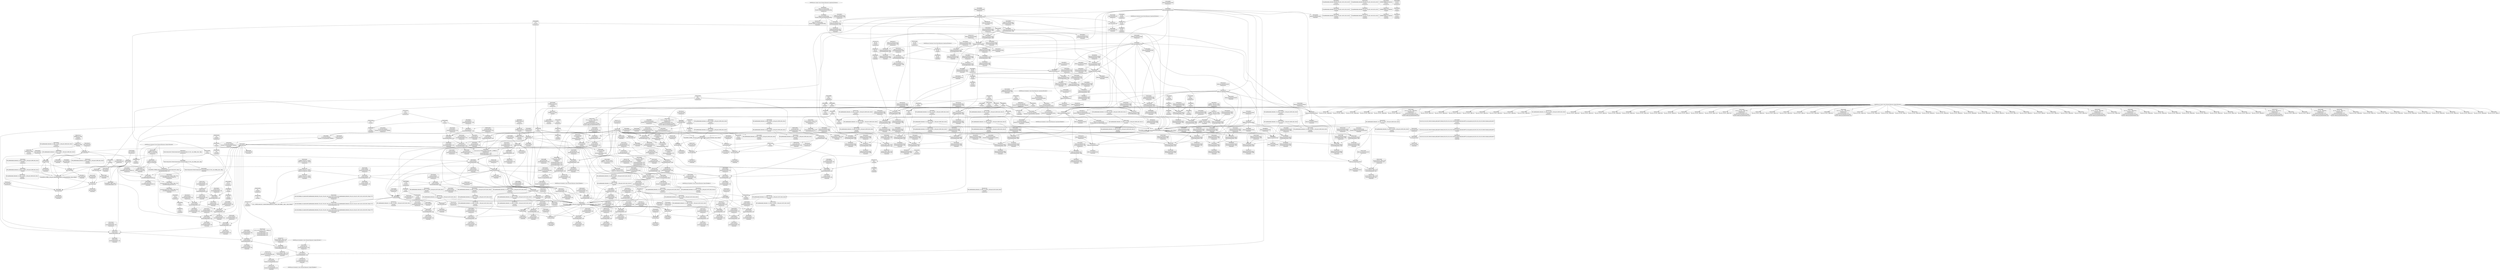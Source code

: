 digraph {
	CE0x5538120 [shape=record,shape=Mrecord,label="{CE0x5538120|get_current:entry}"]
	CE0x5501690 [shape=record,shape=Mrecord,label="{CE0x5501690|i64_0|*Constant*}"]
	CE0x5544030 [shape=record,shape=Mrecord,label="{CE0x5544030|ipc_has_perm:u|security/selinux/hooks.c,5134}"]
	CE0x5558350 [shape=record,shape=Mrecord,label="{CE0x5558350|current_sid:tmp|*SummSource*}"]
	CE0x551ac70 [shape=record,shape=Mrecord,label="{CE0x551ac70|selinux_ipc_permission:tmp11|security/selinux/hooks.c,5490|*SummSink*}"]
	"CONST[source:0(mediator),value:0(static)][purpose:{operation}][SnkIdx:3]"
	CE0x5500690 [shape=record,shape=Mrecord,label="{CE0x5500690|selinux_ipc_permission:av.1|*SummSource*}"]
	CE0x5556680 [shape=record,shape=Mrecord,label="{CE0x5556680|current_sid:do.body|*SummSource*}"]
	CE0x554e260 [shape=record,shape=Mrecord,label="{CE0x554e260|current_sid:do.end}"]
	CE0x5500440 [shape=record,shape=Mrecord,label="{CE0x5500440|selinux_ipc_permission:if.then6}"]
	CE0x5546cc0 [shape=record,shape=Mrecord,label="{CE0x5546cc0|ipc_has_perm:sclass|security/selinux/hooks.c,5136}"]
	CE0x554da20 [shape=record,shape=Mrecord,label="{CE0x554da20|current_sid:tmp5|security/selinux/hooks.c,218}"]
	CE0x54eceb0 [shape=record,shape=Mrecord,label="{CE0x54eceb0|i64_0|*Constant*|*SummSource*}"]
	CE0x5505270 [shape=record,shape=Mrecord,label="{CE0x5505270|selinux_ipc_permission:conv1|security/selinux/hooks.c,5489|*SummSource*}"]
	CE0x5550830 [shape=record,shape=Mrecord,label="{CE0x5550830|i64_3|*Constant*|*SummSource*}"]
	CE0x554a890 [shape=record,shape=Mrecord,label="{CE0x554a890|GLOBAL:__llvm_gcov_ctr125|Global_var:__llvm_gcov_ctr125|*SummSource*}"]
	CE0x55126a0 [shape=record,shape=Mrecord,label="{CE0x55126a0|selinux_ipc_permission:retval.0}"]
	CE0x54f0b00 [shape=record,shape=Mrecord,label="{CE0x54f0b00|selinux_ipc_permission:and4|security/selinux/hooks.c,5490|*SummSource*}"]
	CE0x5516b90 [shape=record,shape=Mrecord,label="{CE0x5516b90|80:_i32,_112:_i8*,_:_CRE_44,45_}"]
	CE0x55154e0 [shape=record,shape=Mrecord,label="{CE0x55154e0|avc_has_perm:ssid|Function::avc_has_perm&Arg::ssid::}"]
	"CONST[source:0(mediator),value:2(dynamic)][purpose:{subject}][SrcIdx:7]"
	CE0x54fdcd0 [shape=record,shape=Mrecord,label="{CE0x54fdcd0|i64_0|*Constant*}"]
	CE0x5512800 [shape=record,shape=Mrecord,label="{CE0x5512800|selinux_ipc_permission:retval.0|*SummSource*}"]
	CE0x5551f20 [shape=record,shape=Mrecord,label="{CE0x5551f20|current_sid:land.lhs.true2|*SummSink*}"]
	CE0x54f6c90 [shape=record,shape=Mrecord,label="{CE0x54f6c90|_call_void_mcount()_#3|*SummSource*}"]
	CE0x55614d0 [shape=record,shape=Mrecord,label="{CE0x55614d0|current_sid:tmp17|security/selinux/hooks.c,218}"]
	CE0x5506c80 [shape=record,shape=Mrecord,label="{CE0x5506c80|selinux_ipc_permission:conv3|security/selinux/hooks.c,5490}"]
	CE0x54f7d50 [shape=record,shape=Mrecord,label="{CE0x54f7d50|i32_10|*Constant*}"]
	CE0x55364b0 [shape=record,shape=Mrecord,label="{CE0x55364b0|80:_i32,_112:_i8*,_:_CRE_37,38_}"]
	CE0x54f4590 [shape=record,shape=Mrecord,label="{CE0x54f4590|i64_2|*Constant*|*SummSink*}"]
	CE0x5517f40 [shape=record,shape=Mrecord,label="{CE0x5517f40|80:_i32,_112:_i8*,_:_CRE_65,66_}"]
	CE0x55479a0 [shape=record,shape=Mrecord,label="{CE0x55479a0|ipc_has_perm:call2|security/selinux/hooks.c,5136}"]
	CE0x54f76b0 [shape=record,shape=Mrecord,label="{CE0x54f76b0|selinux_ipc_permission:tmp|*SummSink*}"]
	CE0x5537e10 [shape=record,shape=Mrecord,label="{CE0x5537e10|GLOBAL:get_current|*Constant*|*SummSource*}"]
	CE0x5535f10 [shape=record,shape=Mrecord,label="{CE0x5535f10|80:_i32,_112:_i8*,_:_CRE_31,32_}"]
	CE0x5546ff0 [shape=record,shape=Mrecord,label="{CE0x5546ff0|ipc_has_perm:tmp7|security/selinux/hooks.c,5136|*SummSource*}"]
	CE0x55335b0 [shape=record,shape=Mrecord,label="{CE0x55335b0|_call_void_lockdep_rcu_suspicious(i8*_getelementptr_inbounds_(_25_x_i8_,_25_x_i8_*_.str3,_i32_0,_i32_0),_i32_218,_i8*_getelementptr_inbounds_(_45_x_i8_,_45_x_i8_*_.str12,_i32_0,_i32_0))_#10,_!dbg_!27727|security/selinux/hooks.c,218}"]
	CE0x5505200 [shape=record,shape=Mrecord,label="{CE0x5505200|selinux_ipc_permission:conv1|security/selinux/hooks.c,5489}"]
	CE0x55023a0 [shape=record,shape=Mrecord,label="{CE0x55023a0|selinux_ipc_permission:tmp7|security/selinux/hooks.c,5489}"]
	CE0x55437d0 [shape=record,shape=Mrecord,label="{CE0x55437d0|i32_3|*Constant*}"]
	CE0x5511910 [shape=record,shape=Mrecord,label="{CE0x5511910|ipc_has_perm:tmp1|*SummSource*}"]
	CE0x5538ba0 [shape=record,shape=Mrecord,label="{CE0x5538ba0|current_sid:cred|security/selinux/hooks.c,218}"]
	CE0x54efd10 [shape=record,shape=Mrecord,label="{CE0x54efd10|selinux_ipc_permission:return|*SummSource*}"]
	CE0x54f7930 [shape=record,shape=Mrecord,label="{CE0x54f7930|i32_10|*Constant*|*SummSink*}"]
	CE0x5518e90 [shape=record,shape=Mrecord,label="{CE0x5518e90|80:_i32,_112:_i8*,_:_CRE_92,96_|*MultipleSource*|security/selinux/hooks.c,5131|Function::ipc_has_perm&Arg::ipc_perms::|Function::selinux_ipc_permission&Arg::ipcp::}"]
	CE0x54f3490 [shape=record,shape=Mrecord,label="{CE0x54f3490|selinux_ipc_permission:call|security/selinux/hooks.c,5496|*SummSource*}"]
	CE0x55032c0 [shape=record,shape=Mrecord,label="{CE0x55032c0|selinux_ipc_permission:or|security/selinux/hooks.c,5489|*SummSource*}"]
	CE0x550fe50 [shape=record,shape=Mrecord,label="{CE0x550fe50|_ret_i32_%call2,_!dbg_!27728|security/selinux/hooks.c,5136|*SummSource*}"]
	CE0x554d8e0 [shape=record,shape=Mrecord,label="{CE0x554d8e0|GLOBAL:__llvm_gcov_ctr125|Global_var:__llvm_gcov_ctr125|*SummSink*}"]
	CE0x5558ea0 [shape=record,shape=Mrecord,label="{CE0x5558ea0|i64*_getelementptr_inbounds_(_2_x_i64_,_2_x_i64_*___llvm_gcov_ctr98,_i64_0,_i64_1)|*Constant*|*SummSource*}"]
	CE0x54ff410 [shape=record,shape=Mrecord,label="{CE0x54ff410|selinux_ipc_permission:conv2|security/selinux/hooks.c,5489|*SummSource*}"]
	CE0x554cd50 [shape=record,shape=Mrecord,label="{CE0x554cd50|get_current:tmp3|*SummSink*}"]
	CE0x550f660 [shape=record,shape=Mrecord,label="{CE0x550f660|ipc_has_perm:ipc_perms|Function::ipc_has_perm&Arg::ipc_perms::|*SummSource*}"]
	CE0x54fdbf0 [shape=record,shape=Mrecord,label="{CE0x54fdbf0|i64_3|*Constant*|*SummSink*}"]
	CE0x5519ed0 [shape=record,shape=Mrecord,label="{CE0x5519ed0|ipc_has_perm:type|security/selinux/hooks.c,5133}"]
	CE0x5513330 [shape=record,shape=Mrecord,label="{CE0x5513330|selinux_ipc_permission:tmp23|security/selinux/hooks.c,5497}"]
	CE0x54f5350 [shape=record,shape=Mrecord,label="{CE0x54f5350|selinux_ipc_permission:tobool5|security/selinux/hooks.c,5490|*SummSink*}"]
	CE0x554fa90 [shape=record,shape=Mrecord,label="{CE0x554fa90|current_sid:tmp10|security/selinux/hooks.c,218}"]
	CE0x54dd4f0 [shape=record,shape=Mrecord,label="{CE0x54dd4f0|i64*_getelementptr_inbounds_(_2_x_i64_,_2_x_i64_*___llvm_gcov_ctr294,_i64_0,_i64_0)|*Constant*|*SummSink*}"]
	CE0x5534d40 [shape=record,shape=Mrecord,label="{CE0x5534d40|80:_i32,_112:_i8*,_:_CRE_12,13_}"]
	CE0x5548c10 [shape=record,shape=Mrecord,label="{CE0x5548c10|avc_has_perm:requested|Function::avc_has_perm&Arg::requested::|*SummSource*}"]
	CE0x5514560 [shape=record,shape=Mrecord,label="{CE0x5514560|get_current:tmp2|*SummSource*}"]
	CE0x55187b0 [shape=record,shape=Mrecord,label="{CE0x55187b0|80:_i32,_112:_i8*,_:_CRE_80,84_|*MultipleSource*|security/selinux/hooks.c,5131|Function::ipc_has_perm&Arg::ipc_perms::|Function::selinux_ipc_permission&Arg::ipcp::}"]
	CE0x54e5110 [shape=record,shape=Mrecord,label="{CE0x54e5110|selinux_ipc_permission:tmp5|security/selinux/hooks.c,5488}"]
	CE0x5550550 [shape=record,shape=Mrecord,label="{CE0x5550550|current_sid:tobool|security/selinux/hooks.c,218|*SummSink*}"]
	CE0x55363c0 [shape=record,shape=Mrecord,label="{CE0x55363c0|80:_i32,_112:_i8*,_:_CRE_36,37_}"]
	CE0x55120a0 [shape=record,shape=Mrecord,label="{CE0x55120a0|current_sid:do.body}"]
	CE0x559b7c0 [shape=record,shape=Mrecord,label="{CE0x559b7c0|get_current:tmp1|*SummSink*}"]
	CE0x54f2c30 [shape=record,shape=Mrecord,label="{CE0x54f2c30|selinux_ipc_permission:tmp21|security/selinux/hooks.c,5496|*SummSource*}"]
	CE0x550fa50 [shape=record,shape=Mrecord,label="{CE0x550fa50|ipc_has_perm:perms|Function::ipc_has_perm&Arg::perms::|*SummSource*}"]
	CE0x550b1f0 [shape=record,shape=Mrecord,label="{CE0x550b1f0|selinux_ipc_permission:av.0|*SummSink*}"]
	CE0x5511e90 [shape=record,shape=Mrecord,label="{CE0x5511e90|current_sid:land.lhs.true}"]
	CE0x554c120 [shape=record,shape=Mrecord,label="{CE0x554c120|current_sid:tmp6|security/selinux/hooks.c,218|*SummSink*}"]
	CE0x5502b20 [shape=record,shape=Mrecord,label="{CE0x5502b20|i64_5|*Constant*}"]
	CE0x550f1b0 [shape=record,shape=Mrecord,label="{CE0x550f1b0|selinux_ipc_permission:ipcp|Function::selinux_ipc_permission&Arg::ipcp::|*SummSink*}"]
	CE0x5508e60 [shape=record,shape=Mrecord,label="{CE0x5508e60|selinux_ipc_permission:tmp9|security/selinux/hooks.c,5490|*SummSource*}"]
	CE0x54dd760 [shape=record,shape=Mrecord,label="{CE0x54dd760|COLLAPSED:_GCMRE___llvm_gcov_ctr294_internal_global_2_x_i64_zeroinitializer:_elem_0:default:}"]
	CE0x5537b70 [shape=record,shape=Mrecord,label="{CE0x5537b70|GLOBAL:get_current|*Constant*}"]
	CE0x557dab0 [shape=record,shape=Mrecord,label="{CE0x557dab0|_call_void_mcount()_#3|*SummSink*}"]
	CE0x5515b90 [shape=record,shape=Mrecord,label="{CE0x5515b90|selinux_ipc_permission:tmp18|security/selinux/hooks.c,5494|*SummSink*}"]
	CE0x5504cb0 [shape=record,shape=Mrecord,label="{CE0x5504cb0|selinux_ipc_permission:tmp17|security/selinux/hooks.c,5493}"]
	CE0x5534890 [shape=record,shape=Mrecord,label="{CE0x5534890|80:_i32,_112:_i8*,_:_CRE_7,8_}"]
	CE0x5502300 [shape=record,shape=Mrecord,label="{CE0x5502300|i64_1|*Constant*|*SummSink*}"]
	CE0x554d400 [shape=record,shape=Mrecord,label="{CE0x554d400|current_sid:tmp3|*SummSink*}"]
	CE0x5516900 [shape=record,shape=Mrecord,label="{CE0x5516900|selinux_ipc_permission:tmp20|security/selinux/hooks.c,5496|*SummSource*}"]
	CE0x54e3e10 [shape=record,shape=Mrecord,label="{CE0x54e3e10|selinux_ipc_permission:tmp5|security/selinux/hooks.c,5488|*SummSink*}"]
	CE0x54f30b0 [shape=record,shape=Mrecord,label="{CE0x54f30b0|selinux_ipc_permission:tmp21|security/selinux/hooks.c,5496|*SummSink*}"]
	CE0x54f38e0 [shape=record,shape=Mrecord,label="{CE0x54f38e0|selinux_ipc_permission:and|security/selinux/hooks.c,5488|*SummSource*}"]
	CE0x54e8320 [shape=record,shape=Mrecord,label="{CE0x54e8320|ipc_has_perm:tmp|*SummSink*}"]
	CE0x54f7750 [shape=record,shape=Mrecord,label="{CE0x54f7750|_ret_i32_%tmp24,_!dbg_!27742|security/selinux/hooks.c,220|*SummSource*}"]
	CE0x557da10 [shape=record,shape=Mrecord,label="{CE0x557da10|_call_void_mcount()_#3|*SummSource*}"]
	CE0x554f600 [shape=record,shape=Mrecord,label="{CE0x554f600|%struct.task_struct*_(%struct.task_struct**)*_asm_movq_%gs:$_1:P_,$0_,_r,im,_dirflag_,_fpsr_,_flags_}"]
	CE0x5535e20 [shape=record,shape=Mrecord,label="{CE0x5535e20|80:_i32,_112:_i8*,_:_CRE_30,31_}"]
	CE0x55109d0 [shape=record,shape=Mrecord,label="{CE0x55109d0|selinux_ipc_permission:tmp23|security/selinux/hooks.c,5497|*SummSink*}"]
	CE0x5516560 [shape=record,shape=Mrecord,label="{CE0x5516560|selinux_ipc_permission:tmp20|security/selinux/hooks.c,5496}"]
	CE0x5559520 [shape=record,shape=Mrecord,label="{CE0x5559520|i64*_getelementptr_inbounds_(_11_x_i64_,_11_x_i64_*___llvm_gcov_ctr125,_i64_0,_i64_0)|*Constant*|*SummSink*}"]
	CE0x5508540 [shape=record,shape=Mrecord,label="{CE0x5508540|selinux_ipc_permission:tobool|security/selinux/hooks.c,5488|*SummSource*}"]
	CE0x5545590 [shape=record,shape=Mrecord,label="{CE0x5545590|avc_has_perm:entry|*SummSource*}"]
	CE0x5532e80 [shape=record,shape=Mrecord,label="{CE0x5532e80|i8_1|*Constant*}"]
	CE0x553a760 [shape=record,shape=Mrecord,label="{CE0x553a760|current_sid:sid|security/selinux/hooks.c,220}"]
	CE0x554f510 [shape=record,shape=Mrecord,label="{CE0x554f510|GLOBAL:current_task|Global_var:current_task|*SummSink*}"]
	CE0x55361e0 [shape=record,shape=Mrecord,label="{CE0x55361e0|80:_i32,_112:_i8*,_:_CRE_34,35_}"]
	CE0x554cb30 [shape=record,shape=Mrecord,label="{CE0x554cb30|current_sid:tmp8|security/selinux/hooks.c,218}"]
	CE0x5561d80 [shape=record,shape=Mrecord,label="{CE0x5561d80|current_sid:tmp18|security/selinux/hooks.c,218|*SummSource*}"]
	CE0x554e100 [shape=record,shape=Mrecord,label="{CE0x554e100|current_sid:if.end|*SummSource*}"]
	CE0x5519ae0 [shape=record,shape=Mrecord,label="{CE0x5519ae0|ipc_has_perm:tmp5|security/selinux/hooks.c,5131|*SummSource*}"]
	CE0x554a030 [shape=record,shape=Mrecord,label="{CE0x554a030|current_sid:tmp10|security/selinux/hooks.c,218|*SummSource*}"]
	CE0x54fd670 [shape=record,shape=Mrecord,label="{CE0x54fd670|GLOBAL:current_sid|*Constant*|*SummSink*}"]
	CE0x54eccc0 [shape=record,shape=Mrecord,label="{CE0x54eccc0|GLOBAL:__llvm_gcov_ctr293|Global_var:__llvm_gcov_ctr293}"]
	CE0x5547760 [shape=record,shape=Mrecord,label="{CE0x5547760|ipc_has_perm:tmp8|security/selinux/hooks.c,5136|*SummSource*}"]
	CE0x554ec10 [shape=record,shape=Mrecord,label="{CE0x554ec10|current_sid:tmp6|security/selinux/hooks.c,218|*SummSource*}"]
	CE0x55157d0 [shape=record,shape=Mrecord,label="{CE0x55157d0|avc_has_perm:ssid|Function::avc_has_perm&Arg::ssid::|*SummSink*}"]
	CE0x54f2930 [shape=record,shape=Mrecord,label="{CE0x54f2930|i64*_getelementptr_inbounds_(_12_x_i64_,_12_x_i64_*___llvm_gcov_ctr293,_i64_0,_i64_10)|*Constant*|*SummSink*}"]
	CE0x54e0660 [shape=record,shape=Mrecord,label="{CE0x54e0660|selinux_ipc_permission:tmp15|security/selinux/hooks.c,5493|*SummSink*}"]
	CE0x554b390 [shape=record,shape=Mrecord,label="{CE0x554b390|i64*_getelementptr_inbounds_(_11_x_i64_,_11_x_i64_*___llvm_gcov_ctr125,_i64_0,_i64_8)|*Constant*}"]
	CE0x5553210 [shape=record,shape=Mrecord,label="{CE0x5553210|current_sid:tmp16|security/selinux/hooks.c,218}"]
	CE0x555a610 [shape=record,shape=Mrecord,label="{CE0x555a610|current_sid:bb|*SummSink*}"]
	CE0x5539750 [shape=record,shape=Mrecord,label="{CE0x5539750|current_sid:security|security/selinux/hooks.c,218|*SummSink*}"]
	CE0x55102a0 [shape=record,shape=Mrecord,label="{CE0x55102a0|selinux_ipc_permission:tmp22|security/selinux/hooks.c,5497}"]
	CE0x5500cd0 [shape=record,shape=Mrecord,label="{CE0x5500cd0|selinux_ipc_permission:if.then}"]
	CE0x5554270 [shape=record,shape=Mrecord,label="{CE0x5554270|current_sid:tmp3}"]
	CE0x5562c10 [shape=record,shape=Mrecord,label="{CE0x5562c10|current_sid:tmp20|security/selinux/hooks.c,218|*SummSink*}"]
	CE0x5536780 [shape=record,shape=Mrecord,label="{CE0x5536780|80:_i32,_112:_i8*,_:_CRE_40,41_}"]
	CE0x54ec510 [shape=record,shape=Mrecord,label="{CE0x54ec510|i64_128|*Constant*|*SummSource*}"]
	CE0x5547890 [shape=record,shape=Mrecord,label="{CE0x5547890|ipc_has_perm:tmp8|security/selinux/hooks.c,5136|*SummSink*}"]
	CE0x54e9260 [shape=record,shape=Mrecord,label="{CE0x54e9260|selinux_ipc_permission:entry|*SummSink*}"]
	CE0x54e7ec0 [shape=record,shape=Mrecord,label="{CE0x54e7ec0|i64*_getelementptr_inbounds_(_11_x_i64_,_11_x_i64_*___llvm_gcov_ctr125,_i64_0,_i64_1)|*Constant*}"]
	CE0x55176d0 [shape=record,shape=Mrecord,label="{CE0x55176d0|80:_i32,_112:_i8*,_:_CRE_56,57_}"]
	CE0x5535970 [shape=record,shape=Mrecord,label="{CE0x5535970|80:_i32,_112:_i8*,_:_CRE_25,26_}"]
	CE0x5561460 [shape=record,shape=Mrecord,label="{CE0x5561460|i64*_getelementptr_inbounds_(_11_x_i64_,_11_x_i64_*___llvm_gcov_ctr125,_i64_0,_i64_9)|*Constant*|*SummSink*}"]
	CE0x5562760 [shape=record,shape=Mrecord,label="{CE0x5562760|i64*_getelementptr_inbounds_(_11_x_i64_,_11_x_i64_*___llvm_gcov_ctr125,_i64_0,_i64_10)|*Constant*|*SummSource*}"]
	CE0x554fb80 [shape=record,shape=Mrecord,label="{CE0x554fb80|current_sid:tmp9|security/selinux/hooks.c,218|*SummSource*}"]
	CE0x554da90 [shape=record,shape=Mrecord,label="{CE0x554da90|current_sid:tmp5|security/selinux/hooks.c,218|*SummSource*}"]
	CE0x5515f80 [shape=record,shape=Mrecord,label="{CE0x5515f80|selinux_ipc_permission:tmp19|security/selinux/hooks.c,5494}"]
	CE0x5517310 [shape=record,shape=Mrecord,label="{CE0x5517310|80:_i32,_112:_i8*,_:_CRE_52,53_}"]
	CE0x54f7350 [shape=record,shape=Mrecord,label="{CE0x54f7350|current_sid:tmp13|security/selinux/hooks.c,218}"]
	CE0x5560dc0 [shape=record,shape=Mrecord,label="{CE0x5560dc0|i8*_getelementptr_inbounds_(_45_x_i8_,_45_x_i8_*_.str12,_i32_0,_i32_0)|*Constant*|*SummSource*}"]
	"CONST[source:0(mediator),value:2(dynamic)][purpose:{subject}][SnkIdx:0]"
	CE0x5516700 [shape=record,shape=Mrecord,label="{CE0x5516700|i64*_getelementptr_inbounds_(_12_x_i64_,_12_x_i64_*___llvm_gcov_ctr293,_i64_0,_i64_10)|*Constant*}"]
	CE0x5505bb0 [shape=record,shape=Mrecord,label="{CE0x5505bb0|selinux_ipc_permission:if.then12|*SummSource*}"]
	CE0x5559dc0 [shape=record,shape=Mrecord,label="{CE0x5559dc0|current_sid:tobool1|security/selinux/hooks.c,218|*SummSink*}"]
	CE0x5533a30 [shape=record,shape=Mrecord,label="{CE0x5533a30|i8*_getelementptr_inbounds_(_25_x_i8_,_25_x_i8_*_.str3,_i32_0,_i32_0)|*Constant*|*SummSource*}"]
	CE0x550ef30 [shape=record,shape=Mrecord,label="{CE0x550ef30|selinux_ipc_permission:ipcp|Function::selinux_ipc_permission&Arg::ipcp::}"]
	CE0x5534a70 [shape=record,shape=Mrecord,label="{CE0x5534a70|80:_i32,_112:_i8*,_:_CRE_9,10_}"]
	CE0x54ff160 [shape=record,shape=Mrecord,label="{CE0x54ff160|i64_256|*Constant*|*SummSink*}"]
	CE0x55158e0 [shape=record,shape=Mrecord,label="{CE0x55158e0|avc_has_perm:tsid|Function::avc_has_perm&Arg::tsid::}"]
	CE0x5563470 [shape=record,shape=Mrecord,label="{CE0x5563470|GLOBAL:lockdep_rcu_suspicious|*Constant*|*SummSink*}"]
	CE0x5503980 [shape=record,shape=Mrecord,label="{CE0x5503980|selinux_ipc_permission:tmp6|security/selinux/hooks.c,5489|*SummSink*}"]
	CE0x5548fc0 [shape=record,shape=Mrecord,label="{CE0x5548fc0|avc_has_perm:auditdata|Function::avc_has_perm&Arg::auditdata::}"]
	CE0x5549a50 [shape=record,shape=Mrecord,label="{CE0x5549a50|current_sid:if.then}"]
	CE0x5546960 [shape=record,shape=Mrecord,label="{CE0x5546960|0:_i16,_4:_i32,_:_CRE_0,2_|*MultipleSource*|*LoadInst*|security/selinux/hooks.c,5131|security/selinux/hooks.c,5131|security/selinux/hooks.c,5136}"]
	CE0x55471d0 [shape=record,shape=Mrecord,label="{CE0x55471d0|ipc_has_perm:tmp7|security/selinux/hooks.c,5136|*SummSink*}"]
	CE0x54e9ba0 [shape=record,shape=Mrecord,label="{CE0x54e9ba0|selinux_ipc_permission:tmp12|security/selinux/hooks.c,5491|*SummSink*}"]
	CE0x5548d80 [shape=record,shape=Mrecord,label="{CE0x5548d80|avc_has_perm:requested|Function::avc_has_perm&Arg::requested::|*SummSink*}"]
	CE0x5517040 [shape=record,shape=Mrecord,label="{CE0x5517040|80:_i32,_112:_i8*,_:_CRE_49,50_}"]
	CE0x54f6e40 [shape=record,shape=Mrecord,label="{CE0x54f6e40|ipc_has_perm:call|security/selinux/hooks.c,5129}"]
	CE0x55593e0 [shape=record,shape=Mrecord,label="{CE0x55593e0|i64*_getelementptr_inbounds_(_11_x_i64_,_11_x_i64_*___llvm_gcov_ctr125,_i64_0,_i64_0)|*Constant*|*SummSource*}"]
	CE0x5536960 [shape=record,shape=Mrecord,label="{CE0x5536960|80:_i32,_112:_i8*,_:_CRE_42,43_}"]
	CE0x54fde40 [shape=record,shape=Mrecord,label="{CE0x54fde40|current_sid:tmp4|security/selinux/hooks.c,218|*SummSource*}"]
	CE0x554c3c0 [shape=record,shape=Mrecord,label="{CE0x554c3c0|current_sid:tmp7|security/selinux/hooks.c,218|*SummSource*}"]
	CE0x5506ee0 [shape=record,shape=Mrecord,label="{CE0x5506ee0|selinux_ipc_permission:conv3|security/selinux/hooks.c,5490|*SummSource*}"]
	CE0x54fccb0 [shape=record,shape=Mrecord,label="{CE0x54fccb0|selinux_ipc_permission:tmp15|security/selinux/hooks.c,5493}"]
	CE0x5511f30 [shape=record,shape=Mrecord,label="{CE0x5511f30|current_sid:land.lhs.true|*SummSource*}"]
	CE0x55393a0 [shape=record,shape=Mrecord,label="{CE0x55393a0|i32_22|*Constant*}"]
	CE0x554b0e0 [shape=record,shape=Mrecord,label="{CE0x554b0e0|i1_true|*Constant*|*SummSource*}"]
	CE0x5532d50 [shape=record,shape=Mrecord,label="{CE0x5532d50|current_sid:tmp16|security/selinux/hooks.c,218|*SummSink*}"]
	CE0x5562f50 [shape=record,shape=Mrecord,label="{CE0x5562f50|i8*_getelementptr_inbounds_(_25_x_i8_,_25_x_i8_*_.str3,_i32_0,_i32_0)|*Constant*}"]
	CE0x5502ec0 [shape=record,shape=Mrecord,label="{CE0x5502ec0|selinux_ipc_permission:tmp3|security/selinux/hooks.c,5488|*SummSink*}"]
	CE0x5509e50 [shape=record,shape=Mrecord,label="{CE0x5509e50|i64*_getelementptr_inbounds_(_2_x_i64_,_2_x_i64_*___llvm_gcov_ctr294,_i64_0,_i64_1)|*Constant*|*SummSink*}"]
	CE0x54fd800 [shape=record,shape=Mrecord,label="{CE0x54fd800|current_sid:entry|*SummSource*}"]
	CE0x54f0db0 [shape=record,shape=Mrecord,label="{CE0x54f0db0|selinux_ipc_permission:flag|Function::selinux_ipc_permission&Arg::flag::}"]
	CE0x5535010 [shape=record,shape=Mrecord,label="{CE0x5535010|80:_i32,_112:_i8*,_:_CRE_15,16_}"]
	CE0x554d4d0 [shape=record,shape=Mrecord,label="{CE0x554d4d0|%struct.task_struct*_(%struct.task_struct**)*_asm_movq_%gs:$_1:P_,$0_,_r,im,_dirflag_,_fpsr_,_flags_|*SummSink*}"]
	CE0x5519350 [shape=record,shape=Mrecord,label="{CE0x5519350|80:_i32,_112:_i8*,_:_CRE_112,120_|*MultipleSource*|security/selinux/hooks.c,5131|Function::ipc_has_perm&Arg::ipc_perms::|Function::selinux_ipc_permission&Arg::ipcp::}"]
	CE0x55141b0 [shape=record,shape=Mrecord,label="{CE0x55141b0|i64*_getelementptr_inbounds_(_12_x_i64_,_12_x_i64_*___llvm_gcov_ctr293,_i64_0,_i64_6)|*Constant*}"]
	CE0x54f14c0 [shape=record,shape=Mrecord,label="{CE0x54f14c0|selinux_ipc_permission:tmp8|security/selinux/hooks.c,5490|*SummSink*}"]
	CE0x5502630 [shape=record,shape=Mrecord,label="{CE0x5502630|selinux_ipc_permission:tmp7|security/selinux/hooks.c,5489|*SummSink*}"]
	CE0x554c5b0 [shape=record,shape=Mrecord,label="{CE0x554c5b0|GLOBAL:current_task|Global_var:current_task|*SummSource*}"]
	CE0x553a5e0 [shape=record,shape=Mrecord,label="{CE0x553a5e0|i32_1|*Constant*}"]
	CE0x5518120 [shape=record,shape=Mrecord,label="{CE0x5518120|80:_i32,_112:_i8*,_:_CRE_67,68_}"]
	CE0x54e9ac0 [shape=record,shape=Mrecord,label="{CE0x54e9ac0|selinux_ipc_permission:tmp12|security/selinux/hooks.c,5491}"]
	CE0x5535a60 [shape=record,shape=Mrecord,label="{CE0x5535a60|80:_i32,_112:_i8*,_:_CRE_26,27_}"]
	CE0x689f220 [shape=record,shape=Mrecord,label="{CE0x689f220|selinux_ipc_permission:tmp|*SummSource*}"]
	CE0x555a2f0 [shape=record,shape=Mrecord,label="{CE0x555a2f0|current_sid:do.end|*SummSink*}"]
	CE0x5534250 [shape=record,shape=Mrecord,label="{CE0x5534250|80:_i32,_112:_i8*,_:_CRE_2,3_}"]
	CE0x5508d00 [shape=record,shape=Mrecord,label="{CE0x5508d00|i64_2|*Constant*}"]
	CE0x54dd010 [shape=record,shape=Mrecord,label="{CE0x54dd010|current_sid:tmp|*SummSink*}"]
	CE0x554f100 [shape=record,shape=Mrecord,label="{CE0x554f100|current_sid:tmp10|security/selinux/hooks.c,218|*SummSink*}"]
	CE0x55130d0 [shape=record,shape=Mrecord,label="{CE0x55130d0|i64*_getelementptr_inbounds_(_12_x_i64_,_12_x_i64_*___llvm_gcov_ctr293,_i64_0,_i64_11)|*Constant*|*SummSink*}"]
	CE0x5515b20 [shape=record,shape=Mrecord,label="{CE0x5515b20|selinux_ipc_permission:tmp18|security/selinux/hooks.c,5494|*SummSource*}"]
	CE0x5546090 [shape=record,shape=Mrecord,label="{CE0x5546090|ipc_has_perm:sid1|security/selinux/hooks.c,5136}"]
	CE0x5510ee0 [shape=record,shape=Mrecord,label="{CE0x5510ee0|_ret_i32_%retval.0,_!dbg_!27733|security/selinux/hooks.c,5497|*SummSink*}"]
	CE0x5551db0 [shape=record,shape=Mrecord,label="{CE0x5551db0|current_sid:land.lhs.true2}"]
	CE0x551a050 [shape=record,shape=Mrecord,label="{CE0x551a050|ipc_has_perm:type|security/selinux/hooks.c,5133|*SummSource*}"]
	CE0x5545de0 [shape=record,shape=Mrecord,label="{CE0x5545de0|ipc_has_perm:ipc_id|security/selinux/hooks.c,5134|*SummSource*}"]
	CE0x54ff480 [shape=record,shape=Mrecord,label="{CE0x54ff480|selinux_ipc_permission:conv2|security/selinux/hooks.c,5489|*SummSink*}"]
	CE0x55354c0 [shape=record,shape=Mrecord,label="{CE0x55354c0|80:_i32,_112:_i8*,_:_CRE_20,21_}"]
	CE0x54f8380 [shape=record,shape=Mrecord,label="{CE0x54f8380|selinux_ipc_permission:bb|*SummSource*}"]
	CE0x5543a30 [shape=record,shape=Mrecord,label="{CE0x5543a30|ipc_has_perm:key|security/selinux/hooks.c,5134}"]
	CE0x54e9890 [shape=record,shape=Mrecord,label="{CE0x54e9890|selinux_ipc_permission:entry|*SummSource*}"]
	CE0x55351f0 [shape=record,shape=Mrecord,label="{CE0x55351f0|80:_i32,_112:_i8*,_:_CRE_17,18_}"]
	CE0x55791b0 [shape=record,shape=Mrecord,label="{CE0x55791b0|get_current:tmp}"]
	CE0x54fdd60 [shape=record,shape=Mrecord,label="{CE0x54fdd60|i64_2|*Constant*}"]
	CE0x54de1e0 [shape=record,shape=Mrecord,label="{CE0x54de1e0|i64*_getelementptr_inbounds_(_11_x_i64_,_11_x_i64_*___llvm_gcov_ctr125,_i64_0,_i64_1)|*Constant*|*SummSink*}"]
	CE0x54fd8f0 [shape=record,shape=Mrecord,label="{CE0x54fd8f0|current_sid:entry|*SummSink*}"]
	CE0x555ad70 [shape=record,shape=Mrecord,label="{CE0x555ad70|current_sid:tmp9|security/selinux/hooks.c,218}"]
	CE0x54f7ed0 [shape=record,shape=Mrecord,label="{CE0x54f7ed0|i32_10|*Constant*|*SummSource*}"]
	CE0x550e530 [shape=record,shape=Mrecord,label="{CE0x550e530|GLOBAL:ipc_has_perm|*Constant*}"]
	CE0x55443d0 [shape=record,shape=Mrecord,label="{CE0x55443d0|avc_has_perm:entry}"]
	CE0x5563400 [shape=record,shape=Mrecord,label="{CE0x5563400|GLOBAL:lockdep_rcu_suspicious|*Constant*|*SummSource*}"]
	CE0x5543840 [shape=record,shape=Mrecord,label="{CE0x5543840|i32_3|*Constant*|*SummSource*}"]
	CE0x5501620 [shape=record,shape=Mrecord,label="{CE0x5501620|selinux_ipc_permission:tmp2|security/selinux/hooks.c,5488|*SummSource*}"]
	CE0x54e4570 [shape=record,shape=Mrecord,label="{CE0x54e4570|ipc_has_perm:tmp1|*SummSink*}"]
	CE0x54fc6a0 [shape=record,shape=Mrecord,label="{CE0x54fc6a0|ipc_has_perm:type|security/selinux/hooks.c,5133|*SummSink*}"]
	CE0x55177c0 [shape=record,shape=Mrecord,label="{CE0x55177c0|80:_i32,_112:_i8*,_:_CRE_57,58_}"]
	CE0x55031c0 [shape=record,shape=Mrecord,label="{CE0x55031c0|selinux_ipc_permission:conv2|security/selinux/hooks.c,5489}"]
	CE0x54f1d40 [shape=record,shape=Mrecord,label="{CE0x54f1d40|selinux_ipc_permission:bb}"]
	CE0x553ada0 [shape=record,shape=Mrecord,label="{CE0x553ada0|0:_i32,_4:_i32,_8:_i32,_12:_i32,_:_CMRE_4,8_|*MultipleSource*|security/selinux/hooks.c,218|security/selinux/hooks.c,218|security/selinux/hooks.c,220}"]
	CE0x5505380 [shape=record,shape=Mrecord,label="{CE0x5505380|selinux_ipc_permission:conv1|security/selinux/hooks.c,5489|*SummSink*}"]
	CE0x555ab10 [shape=record,shape=Mrecord,label="{CE0x555ab10|i64_4|*Constant*}"]
	CE0x5502dc0 [shape=record,shape=Mrecord,label="{CE0x5502dc0|selinux_ipc_permission:tmp3|security/selinux/hooks.c,5488}"]
	CE0x54e4fc0 [shape=record,shape=Mrecord,label="{CE0x54e4fc0|selinux_ipc_permission:tmp4|security/selinux/hooks.c,5488|*SummSink*}"]
	CE0x54ef7c0 [shape=record,shape=Mrecord,label="{CE0x54ef7c0|selinux_ipc_permission:tmp13|security/selinux/hooks.c,5491|*SummSink*}"]
	CE0x554bf60 [shape=record,shape=Mrecord,label="{CE0x554bf60|get_current:tmp3}"]
	CE0x5503230 [shape=record,shape=Mrecord,label="{CE0x5503230|selinux_ipc_permission:or|security/selinux/hooks.c,5489}"]
	CE0x54f6990 [shape=record,shape=Mrecord,label="{CE0x54f6990|get_current:tmp1}"]
	CE0x54f3e70 [shape=record,shape=Mrecord,label="{CE0x54f3e70|selinux_ipc_permission:tmp11|security/selinux/hooks.c,5490}"]
	CE0x5538de0 [shape=record,shape=Mrecord,label="{CE0x5538de0|current_sid:cred|security/selinux/hooks.c,218|*SummSink*}"]
	CE0x54f1810 [shape=record,shape=Mrecord,label="{CE0x54f1810|selinux_ipc_permission:return}"]
	CE0x554a570 [shape=record,shape=Mrecord,label="{CE0x554a570|COLLAPSED:_GCMRE___llvm_gcov_ctr98_internal_global_2_x_i64_zeroinitializer:_elem_0:default:}"]
	CE0x54fe820 [shape=record,shape=Mrecord,label="{CE0x54fe820|selinux_ipc_permission:if.then6|*SummSource*}"]
	CE0x550a3e0 [shape=record,shape=Mrecord,label="{CE0x550a3e0|ipc_has_perm:tmp3|*SummSink*}"]
	CE0x54f11d0 [shape=record,shape=Mrecord,label="{CE0x54f11d0|get_current:tmp2}"]
	CE0x54f02c0 [shape=record,shape=Mrecord,label="{CE0x54f02c0|selinux_ipc_permission:av.1}"]
	CE0x55382c0 [shape=record,shape=Mrecord,label="{CE0x55382c0|get_current:entry|*SummSink*}"]
	CE0x55378c0 [shape=record,shape=Mrecord,label="{CE0x55378c0|current_sid:call4|security/selinux/hooks.c,218|*SummSource*}"]
	CE0x5511c70 [shape=record,shape=Mrecord,label="{CE0x5511c70|ipc_has_perm:bb|*SummSource*}"]
	CE0x55484b0 [shape=record,shape=Mrecord,label="{CE0x55484b0|avc_has_perm:tclass|Function::avc_has_perm&Arg::tclass::}"]
	CE0x4dbb0a0 [shape=record,shape=Mrecord,label="{CE0x4dbb0a0|i32_292|*Constant*|*SummSink*}"]
	CE0x55186c0 [shape=record,shape=Mrecord,label="{CE0x55186c0|80:_i32,_112:_i8*,_:_CRE_76,80_|*MultipleSource*|security/selinux/hooks.c,5131|Function::ipc_has_perm&Arg::ipc_perms::|Function::selinux_ipc_permission&Arg::ipcp::}"]
	CE0x55538d0 [shape=record,shape=Mrecord,label="{CE0x55538d0|current_sid:tmp8|security/selinux/hooks.c,218|*SummSource*}"]
	CE0x5513b60 [shape=record,shape=Mrecord,label="{CE0x5513b60|selinux_ipc_permission:tmp6|security/selinux/hooks.c,5489}"]
	CE0x54f3420 [shape=record,shape=Mrecord,label="{CE0x54f3420|selinux_ipc_permission:call|security/selinux/hooks.c,5496}"]
	CE0x5538630 [shape=record,shape=Mrecord,label="{CE0x5538630|_ret_%struct.task_struct*_%tmp4,_!dbg_!27714|./arch/x86/include/asm/current.h,14|*SummSink*}"]
	CE0x5512000 [shape=record,shape=Mrecord,label="{CE0x5512000|current_sid:land.lhs.true|*SummSink*}"]
	CE0x5513800 [shape=record,shape=Mrecord,label="{CE0x5513800|i64*_getelementptr_inbounds_(_12_x_i64_,_12_x_i64_*___llvm_gcov_ctr293,_i64_0,_i64_3)|*Constant*|*SummSink*}"]
	CE0x550b980 [shape=record,shape=Mrecord,label="{CE0x550b980|selinux_ipc_permission:cmp|security/selinux/hooks.c,5493|*SummSink*}"]
	CE0x55144c0 [shape=record,shape=Mrecord,label="{CE0x55144c0|i64*_getelementptr_inbounds_(_12_x_i64_,_12_x_i64_*___llvm_gcov_ctr293,_i64_0,_i64_6)|*Constant*|*SummSource*}"]
	CE0x54f5240 [shape=record,shape=Mrecord,label="{CE0x54f5240|selinux_ipc_permission:tobool5|security/selinux/hooks.c,5490|*SummSource*}"]
	CE0x54efba0 [shape=record,shape=Mrecord,label="{CE0x54efba0|selinux_ipc_permission:if.end|*SummSink*}"]
	CE0x5515ab0 [shape=record,shape=Mrecord,label="{CE0x5515ab0|selinux_ipc_permission:tmp18|security/selinux/hooks.c,5494}"]
	CE0x550a4a0 [shape=record,shape=Mrecord,label="{CE0x550a4a0|_call_void_mcount()_#3}"]
	CE0x54edd00 [shape=record,shape=Mrecord,label="{CE0x54edd00|selinux_ipc_permission:if.end|*SummSource*}"]
	CE0x54dd220 [shape=record,shape=Mrecord,label="{CE0x54dd220|current_sid:call|security/selinux/hooks.c,218|*SummSource*}"]
	CE0x54f0870 [shape=record,shape=Mrecord,label="{CE0x54f0870|selinux_ipc_permission:conv|security/selinux/hooks.c,5488|*SummSource*}"]
	CE0x689f330 [shape=record,shape=Mrecord,label="{CE0x689f330|i64_1|*Constant*}"]
	CE0x5504d20 [shape=record,shape=Mrecord,label="{CE0x5504d20|selinux_ipc_permission:tmp17|security/selinux/hooks.c,5493|*SummSource*}"]
	CE0x5539d90 [shape=record,shape=Mrecord,label="{CE0x5539d90|current_sid:tmp23|security/selinux/hooks.c,218}"]
	CE0x5510d40 [shape=record,shape=Mrecord,label="{CE0x5510d40|_ret_i32_%retval.0,_!dbg_!27733|security/selinux/hooks.c,5497}"]
	CE0x5512d40 [shape=record,shape=Mrecord,label="{CE0x5512d40|i64*_getelementptr_inbounds_(_12_x_i64_,_12_x_i64_*___llvm_gcov_ctr293,_i64_0,_i64_11)|*Constant*}"]
	CE0x553b9e0 [shape=record,shape=Mrecord,label="{CE0x553b9e0|current_sid:tmp24|security/selinux/hooks.c,220|*SummSink*}"]
	CE0x54ee450 [shape=record,shape=Mrecord,label="{CE0x54ee450|i64_1|*Constant*}"]
	CE0x55556f0 [shape=record,shape=Mrecord,label="{CE0x55556f0|current_sid:tmp14|security/selinux/hooks.c,218}"]
	CE0x5549300 [shape=record,shape=Mrecord,label="{CE0x5549300|_ret_i32_%retval.0,_!dbg_!27728|security/selinux/avc.c,775|*SummSource*}"]
	CE0x55097b0 [shape=record,shape=Mrecord,label="{CE0x55097b0|i64*_getelementptr_inbounds_(_12_x_i64_,_12_x_i64_*___llvm_gcov_ctr293,_i64_0,_i64_9)|*Constant*}"]
	CE0x5538a80 [shape=record,shape=Mrecord,label="{CE0x5538a80|i32_78|*Constant*|*SummSource*}"]
	CE0x5517b80 [shape=record,shape=Mrecord,label="{CE0x5517b80|80:_i32,_112:_i8*,_:_CRE_61,62_}"]
	CE0x5558c80 [shape=record,shape=Mrecord,label="{CE0x5558c80|i64*_getelementptr_inbounds_(_11_x_i64_,_11_x_i64_*___llvm_gcov_ctr125,_i64_0,_i64_6)|*Constant*}"]
	CE0x5547530 [shape=record,shape=Mrecord,label="{CE0x5547530|ipc_has_perm:tmp8|security/selinux/hooks.c,5136}"]
	CE0x5534c50 [shape=record,shape=Mrecord,label="{CE0x5534c50|80:_i32,_112:_i8*,_:_CRE_11,12_}"]
	CE0x54f25a0 [shape=record,shape=Mrecord,label="{CE0x54f25a0|selinux_ipc_permission:if.end13}"]
	CE0x5549bf0 [shape=record,shape=Mrecord,label="{CE0x5549bf0|current_sid:if.then|*SummSource*}"]
	CE0x55104d0 [shape=record,shape=Mrecord,label="{CE0x55104d0|selinux_ipc_permission:tmp23|security/selinux/hooks.c,5497|*SummSource*}"]
	CE0x5552680 [shape=record,shape=Mrecord,label="{CE0x5552680|0:_i8,_:_GCMR_current_sid.__warned_internal_global_i8_0,_section_.data.unlikely_,_align_1:_elem_0:default:}"]
	CE0x553eeb0 [shape=record,shape=Mrecord,label="{CE0x553eeb0|current_sid:tmp21|security/selinux/hooks.c,218|*SummSink*}"]
	CE0x54fcf80 [shape=record,shape=Mrecord,label="{CE0x54fcf80|i64_8|*Constant*|*SummSink*}"]
	CE0x55175e0 [shape=record,shape=Mrecord,label="{CE0x55175e0|80:_i32,_112:_i8*,_:_CRE_55,56_}"]
	CE0x55345c0 [shape=record,shape=Mrecord,label="{CE0x55345c0|80:_i32,_112:_i8*,_:_CRE_4,5_}"]
	CE0x5509090 [shape=record,shape=Mrecord,label="{CE0x5509090|selinux_ipc_permission:tmp10|security/selinux/hooks.c,5490}"]
	CE0x5536690 [shape=record,shape=Mrecord,label="{CE0x5536690|80:_i32,_112:_i8*,_:_CRE_39,40_}"]
	CE0x5536000 [shape=record,shape=Mrecord,label="{CE0x5536000|80:_i32,_112:_i8*,_:_CRE_32,33_}"]
	CE0x55190f0 [shape=record,shape=Mrecord,label="{CE0x55190f0|80:_i32,_112:_i8*,_:_CRE_100,102_|*MultipleSource*|security/selinux/hooks.c,5131|Function::ipc_has_perm&Arg::ipc_perms::|Function::selinux_ipc_permission&Arg::ipcp::}"]
	CE0x554fc50 [shape=record,shape=Mrecord,label="{CE0x554fc50|current_sid:tmp9|security/selinux/hooks.c,218|*SummSink*}"]
	CE0x55432e0 [shape=record,shape=Mrecord,label="{CE0x55432e0|i8_4|*Constant*}"]
	CE0x54f13b0 [shape=record,shape=Mrecord,label="{CE0x54f13b0|selinux_ipc_permission:tmp8|security/selinux/hooks.c,5490|*SummSource*}"]
	CE0x54f7840 [shape=record,shape=Mrecord,label="{CE0x54f7840|_ret_i32_%tmp24,_!dbg_!27742|security/selinux/hooks.c,220|*SummSink*}"]
	"CONST[source:2(external),value:0(static)][purpose:{operation}][SrcIdx:1]"
	CE0x5508f70 [shape=record,shape=Mrecord,label="{CE0x5508f70|selinux_ipc_permission:tmp9|security/selinux/hooks.c,5490|*SummSink*}"]
	CE0x55457d0 [shape=record,shape=Mrecord,label="{CE0x55457d0|ipc_has_perm:ipc_id|security/selinux/hooks.c,5134}"]
	CE0x54ea7a0 [shape=record,shape=Mrecord,label="{CE0x54ea7a0|_call_void_mcount()_#3}"]
	CE0x54f29a0 [shape=record,shape=Mrecord,label="{CE0x54f29a0|selinux_ipc_permission:tmp20|security/selinux/hooks.c,5496|*SummSink*}"]
	CE0x5517220 [shape=record,shape=Mrecord,label="{CE0x5517220|80:_i32,_112:_i8*,_:_CRE_51,52_}"]
	CE0x54e44d0 [shape=record,shape=Mrecord,label="{CE0x54e44d0|i32_1|*Constant*}"]
	CE0x55353d0 [shape=record,shape=Mrecord,label="{CE0x55353d0|80:_i32,_112:_i8*,_:_CRE_19,20_}"]
	CE0x54ea810 [shape=record,shape=Mrecord,label="{CE0x54ea810|selinux_ipc_permission:tmp1|*SummSink*}"]
	CE0x5533cd0 [shape=record,shape=Mrecord,label="{CE0x5533cd0|ipc_has_perm:security|security/selinux/hooks.c,5131|*SummSource*}"]
	CE0x55145d0 [shape=record,shape=Mrecord,label="{CE0x55145d0|get_current:tmp2|*SummSink*}"]
	"CONST[source:1(input),value:2(dynamic)][purpose:{object}][SrcIdx:3]"
	CE0x5535c40 [shape=record,shape=Mrecord,label="{CE0x5535c40|80:_i32,_112:_i8*,_:_CRE_28,29_}"]
	CE0x55558c0 [shape=record,shape=Mrecord,label="{CE0x55558c0|current_sid:tmp14|security/selinux/hooks.c,218|*SummSource*}"]
	CE0x554a680 [shape=record,shape=Mrecord,label="{CE0x554a680|GLOBAL:__llvm_gcov_ctr125|Global_var:__llvm_gcov_ctr125}"]
	CE0x5508380 [shape=record,shape=Mrecord,label="{CE0x5508380|selinux_ipc_permission:or8|security/selinux/hooks.c,5491|*SummSink*}"]
	CE0x5515730 [shape=record,shape=Mrecord,label="{CE0x5515730|avc_has_perm:ssid|Function::avc_has_perm&Arg::ssid::|*SummSource*}"]
	CE0x5519c30 [shape=record,shape=Mrecord,label="{CE0x5519c30|ipc_has_perm:tmp5|security/selinux/hooks.c,5131|*SummSink*}"]
	CE0x553b0e0 [shape=record,shape=Mrecord,label="{CE0x553b0e0|get_current:tmp|*SummSource*}"]
	CE0x55340d0 [shape=record,shape=Mrecord,label="{CE0x55340d0|80:_i32,_112:_i8*,_:_CRE_1,2_}"]
	CE0x5555f20 [shape=record,shape=Mrecord,label="{CE0x5555f20|i64*_getelementptr_inbounds_(_11_x_i64_,_11_x_i64_*___llvm_gcov_ctr125,_i64_0,_i64_6)|*Constant*|*SummSource*}"]
	CE0x54edec0 [shape=record,shape=Mrecord,label="{CE0x54edec0|i32_1|*Constant*|*SummSource*}"]
	CE0x54fea20 [shape=record,shape=Mrecord,label="{CE0x54fea20|i64*_getelementptr_inbounds_(_12_x_i64_,_12_x_i64_*___llvm_gcov_ctr293,_i64_0,_i64_0)|*Constant*}"]
	CE0x5548780 [shape=record,shape=Mrecord,label="{CE0x5548780|avc_has_perm:tclass|Function::avc_has_perm&Arg::tclass::|*SummSink*}"]
	CE0x54f51d0 [shape=record,shape=Mrecord,label="{CE0x54f51d0|selinux_ipc_permission:tobool5|security/selinux/hooks.c,5490}"]
	CE0x5560d00 [shape=record,shape=Mrecord,label="{CE0x5560d00|i8*_getelementptr_inbounds_(_45_x_i8_,_45_x_i8_*_.str12,_i32_0,_i32_0)|*Constant*}"]
	CE0x5502960 [shape=record,shape=Mrecord,label="{CE0x5502960|selinux_ipc_permission:tmp9|security/selinux/hooks.c,5490}"]
	CE0x550f110 [shape=record,shape=Mrecord,label="{CE0x550f110|selinux_ipc_permission:ipcp|Function::selinux_ipc_permission&Arg::ipcp::|*SummSource*}"]
	CE0x55624b0 [shape=record,shape=Mrecord,label="{CE0x55624b0|current_sid:tmp19|security/selinux/hooks.c,218|*SummSource*}"]
	CE0x5533c00 [shape=record,shape=Mrecord,label="{CE0x5533c00|ipc_has_perm:security|security/selinux/hooks.c,5131}"]
	CE0x553afe0 [shape=record,shape=Mrecord,label="{CE0x553afe0|get_current:bb}"]
	CE0x55352e0 [shape=record,shape=Mrecord,label="{CE0x55352e0|80:_i32,_112:_i8*,_:_CRE_18,19_}"]
	CE0x5501700 [shape=record,shape=Mrecord,label="{CE0x5501700|selinux_ipc_permission:tmp2|security/selinux/hooks.c,5488|*SummSink*}"]
	CE0x5507f70 [shape=record,shape=Mrecord,label="{CE0x5507f70|selinux_ipc_permission:conv9|security/selinux/hooks.c,5491}"]
	CE0x5548340 [shape=record,shape=Mrecord,label="{CE0x5548340|avc_has_perm:tsid|Function::avc_has_perm&Arg::tsid::|*SummSink*}"]
	CE0x553bb90 [shape=record,shape=Mrecord,label="{CE0x553bb90|get_current:bb|*SummSource*}"]
	CE0x5515ff0 [shape=record,shape=Mrecord,label="{CE0x5515ff0|selinux_ipc_permission:tmp19|security/selinux/hooks.c,5494|*SummSource*}"]
	CE0x5502c00 [shape=record,shape=Mrecord,label="{CE0x5502c00|i64_5|*Constant*|*SummSink*}"]
	CE0x55082f0 [shape=record,shape=Mrecord,label="{CE0x55082f0|selinux_ipc_permission:or8|security/selinux/hooks.c,5491|*SummSource*}"]
	CE0x5538a10 [shape=record,shape=Mrecord,label="{CE0x5538a10|i32_78|*Constant*|*SummSink*}"]
	CE0x5563800 [shape=record,shape=Mrecord,label="{CE0x5563800|i32_218|*Constant*|*SummSource*}"]
	CE0x553ab00 [shape=record,shape=Mrecord,label="{CE0x553ab00|current_sid:sid|security/selinux/hooks.c,220|*SummSink*}"]
	CE0x743da10 [shape=record,shape=Mrecord,label="{CE0x743da10|COLLAPSED:_GCMRE___llvm_gcov_ctr293_internal_global_12_x_i64_zeroinitializer:_elem_0:default:}"]
	CE0x5516d70 [shape=record,shape=Mrecord,label="{CE0x5516d70|80:_i32,_112:_i8*,_:_CRE_46,47_}"]
	CE0x54f2b10 [shape=record,shape=Mrecord,label="{CE0x54f2b10|selinux_ipc_permission:tmp21|security/selinux/hooks.c,5496}"]
	CE0x5512930 [shape=record,shape=Mrecord,label="{CE0x5512930|selinux_ipc_permission:retval.0|*SummSink*}"]
	CE0x5517c70 [shape=record,shape=Mrecord,label="{CE0x5517c70|80:_i32,_112:_i8*,_:_CRE_62,63_}"]
	CE0x5517a90 [shape=record,shape=Mrecord,label="{CE0x5517a90|80:_i32,_112:_i8*,_:_CRE_60,61_}"]
	CE0x5507430 [shape=record,shape=Mrecord,label="{CE0x5507430|i64*_getelementptr_inbounds_(_12_x_i64_,_12_x_i64_*___llvm_gcov_ctr293,_i64_0,_i64_9)|*Constant*|*SummSource*}"]
	CE0x55517d0 [shape=record,shape=Mrecord,label="{CE0x55517d0|GLOBAL:current_sid.__warned|Global_var:current_sid.__warned}"]
	CE0x5505980 [shape=record,shape=Mrecord,label="{CE0x5505980|_call_void_mcount()_#3|*SummSource*}"]
	CE0x54e3c80 [shape=record,shape=Mrecord,label="{CE0x54e3c80|_call_void_mcount()_#3|*SummSource*}"]
	CE0x54fe910 [shape=record,shape=Mrecord,label="{CE0x54fe910|selinux_ipc_permission:if.then6|*SummSink*}"]
	CE0x55043b0 [shape=record,shape=Mrecord,label="{CE0x55043b0|current_sid:tobool|security/selinux/hooks.c,218}"]
	CE0x5518210 [shape=record,shape=Mrecord,label="{CE0x5518210|80:_i32,_112:_i8*,_:_CRE_68,69_}"]
	CE0x5558270 [shape=record,shape=Mrecord,label="{CE0x5558270|current_sid:tmp}"]
	CE0x550eb40 [shape=record,shape=Mrecord,label="{CE0x550eb40|ipc_has_perm:entry}"]
	CE0x5516c80 [shape=record,shape=Mrecord,label="{CE0x5516c80|80:_i32,_112:_i8*,_:_CRE_45,46_}"]
	CE0x54fed80 [shape=record,shape=Mrecord,label="{CE0x54fed80|i64_256|*Constant*}"]
	CE0x550b8b0 [shape=record,shape=Mrecord,label="{CE0x550b8b0|selinux_ipc_permission:cmp|security/selinux/hooks.c,5493|*SummSource*}"]
	CE0x5517130 [shape=record,shape=Mrecord,label="{CE0x5517130|80:_i32,_112:_i8*,_:_CRE_50,51_}"]
	CE0x5547450 [shape=record,shape=Mrecord,label="{CE0x5547450|ipc_has_perm:sclass|security/selinux/hooks.c,5136|*SummSink*}"]
	CE0x5543f50 [shape=record,shape=Mrecord,label="{CE0x5543f50|ipc_has_perm:tmp6|*LoadInst*|security/selinux/hooks.c,5134|*SummSink*}"]
	CE0x554f1e0 [shape=record,shape=Mrecord,label="{CE0x554f1e0|current_sid:tmp11|security/selinux/hooks.c,218}"]
	CE0x54fee80 [shape=record,shape=Mrecord,label="{CE0x54fee80|selinux_ipc_permission:conv7|security/selinux/hooks.c,5491|*SummSource*}"]
	CE0x5561b90 [shape=record,shape=Mrecord,label="{CE0x5561b90|current_sid:tmp18|security/selinux/hooks.c,218}"]
	CE0x5539670 [shape=record,shape=Mrecord,label="{CE0x5539670|current_sid:security|security/selinux/hooks.c,218}"]
	CE0x54feb60 [shape=record,shape=Mrecord,label="{CE0x54feb60|i64*_getelementptr_inbounds_(_12_x_i64_,_12_x_i64_*___llvm_gcov_ctr293,_i64_0,_i64_0)|*Constant*|*SummSource*}"]
	CE0x550a340 [shape=record,shape=Mrecord,label="{CE0x550a340|ipc_has_perm:tmp3|*SummSource*}"]
	CE0x54fce70 [shape=record,shape=Mrecord,label="{CE0x54fce70|i64_8|*Constant*}"]
	CE0x54dde50 [shape=record,shape=Mrecord,label="{CE0x54dde50|ipc_has_perm:tmp2|*SummSource*}"]
	CE0x5545920 [shape=record,shape=Mrecord,label="{CE0x5545920|ipc_has_perm:u|security/selinux/hooks.c,5134|*SummSource*}"]
	CE0x553a0b0 [shape=record,shape=Mrecord,label="{CE0x553a0b0|current_sid:tmp23|security/selinux/hooks.c,218|*SummSource*}"]
	CE0x5549180 [shape=record,shape=Mrecord,label="{CE0x5549180|avc_has_perm:auditdata|Function::avc_has_perm&Arg::auditdata::|*SummSink*}"]
	CE0x54e8130 [shape=record,shape=Mrecord,label="{CE0x54e8130|current_sid:tmp1|*SummSink*}"]
	CE0x55469d0 [shape=record,shape=Mrecord,label="{CE0x55469d0|0:_i16,_4:_i32,_:_CRE_4,8_|*MultipleSource*|*LoadInst*|security/selinux/hooks.c,5131|security/selinux/hooks.c,5131|security/selinux/hooks.c,5136}"]
	CE0x55568b0 [shape=record,shape=Mrecord,label="{CE0x55568b0|current_sid:if.end}"]
	CE0x55184e0 [shape=record,shape=Mrecord,label="{CE0x55184e0|80:_i32,_112:_i8*,_:_CRE_71,72_}"]
	CE0x5503910 [shape=record,shape=Mrecord,label="{CE0x5503910|selinux_ipc_permission:tmp6|security/selinux/hooks.c,5489|*SummSource*}"]
	CE0x5518300 [shape=record,shape=Mrecord,label="{CE0x5518300|80:_i32,_112:_i8*,_:_CRE_69,70_}"]
	CE0x55439c0 [shape=record,shape=Mrecord,label="{CE0x55439c0|ipc_has_perm:tmp6|*LoadInst*|security/selinux/hooks.c,5134}"]
	CE0x5548650 [shape=record,shape=Mrecord,label="{CE0x5548650|avc_has_perm:tclass|Function::avc_has_perm&Arg::tclass::|*SummSource*}"]
	CE0x54fd750 [shape=record,shape=Mrecord,label="{CE0x54fd750|current_sid:entry}"]
	CE0x5550e60 [shape=record,shape=Mrecord,label="{CE0x5550e60|i32_0|*Constant*}"]
	CE0x54f1e60 [shape=record,shape=Mrecord,label="{CE0x54f1e60|i64*_getelementptr_inbounds_(_2_x_i64_,_2_x_i64_*___llvm_gcov_ctr98,_i64_0,_i64_1)|*Constant*|*SummSink*}"]
	CE0x554b260 [shape=record,shape=Mrecord,label="{CE0x554b260|i1_true|*Constant*|*SummSink*}"]
	CE0x5559ad0 [shape=record,shape=Mrecord,label="{CE0x5559ad0|current_sid:tmp8|security/selinux/hooks.c,218|*SummSink*}"]
	CE0x550f500 [shape=record,shape=Mrecord,label="{CE0x550f500|ipc_has_perm:ipc_perms|Function::ipc_has_perm&Arg::ipc_perms::}"]
	CE0x5556180 [shape=record,shape=Mrecord,label="{CE0x5556180|i64*_getelementptr_inbounds_(_11_x_i64_,_11_x_i64_*___llvm_gcov_ctr125,_i64_0,_i64_6)|*Constant*|*SummSink*}"]
	CE0x54dd180 [shape=record,shape=Mrecord,label="{CE0x54dd180|current_sid:tmp1|*SummSource*}"]
	CE0x5509f30 [shape=record,shape=Mrecord,label="{CE0x5509f30|current_sid:call|security/selinux/hooks.c,218}"]
	CE0x5501070 [shape=record,shape=Mrecord,label="{CE0x5501070|selinux_ipc_permission:flag|Function::selinux_ipc_permission&Arg::flag::|*SummSink*}"]
	CE0x5547e70 [shape=record,shape=Mrecord,label="{CE0x5547e70|i32_(i32,_i32,_i16,_i32,_%struct.common_audit_data*)*_bitcast_(i32_(i32,_i32,_i16,_i32,_%struct.common_audit_data.495*)*_avc_has_perm_to_i32_(i32,_i32,_i16,_i32,_%struct.common_audit_data*)*)|*Constant*}"]
	CE0x54fed10 [shape=record,shape=Mrecord,label="{CE0x54fed10|selinux_ipc_permission:conv7|security/selinux/hooks.c,5491}"]
	CE0x551ab40 [shape=record,shape=Mrecord,label="{CE0x551ab40|selinux_ipc_permission:tmp11|security/selinux/hooks.c,5490|*SummSource*}"]
	CE0x550fac0 [shape=record,shape=Mrecord,label="{CE0x550fac0|ipc_has_perm:perms|Function::ipc_has_perm&Arg::perms::|*SummSink*}"]
	CE0x5509b90 [shape=record,shape=Mrecord,label="{CE0x5509b90|get_current:tmp4|./arch/x86/include/asm/current.h,14|*SummSink*}"]
	CE0x5534980 [shape=record,shape=Mrecord,label="{CE0x5534980|80:_i32,_112:_i8*,_:_CRE_8,9_}"]
	CE0x54f35c0 [shape=record,shape=Mrecord,label="{CE0x54f35c0|selinux_ipc_permission:call|security/selinux/hooks.c,5496|*SummSink*}"]
	CE0x5519810 [shape=record,shape=Mrecord,label="{CE0x5519810|ipc_has_perm:tmp4|*LoadInst*|security/selinux/hooks.c,5131|*SummSink*}"]
	CE0x5543bd0 [shape=record,shape=Mrecord,label="{CE0x5543bd0|ipc_has_perm:key|security/selinux/hooks.c,5134|*SummSink*}"]
	CE0x550bcf0 [shape=record,shape=Mrecord,label="{CE0x550bcf0|i64_7|*Constant*|*SummSource*}"]
	CE0x5562030 [shape=record,shape=Mrecord,label="{CE0x5562030|current_sid:tmp19|security/selinux/hooks.c,218}"]
	CE0x54efab0 [shape=record,shape=Mrecord,label="{CE0x54efab0|selinux_ipc_permission:if.end}"]
	CE0x55554e0 [shape=record,shape=Mrecord,label="{CE0x55554e0|current_sid:tmp13|security/selinux/hooks.c,218|*SummSource*}"]
	CE0x55049c0 [shape=record,shape=Mrecord,label="{CE0x55049c0|selinux_ipc_permission:tmp16|security/selinux/hooks.c,5493|*SummSource*}"]
	CE0x54f6760 [shape=record,shape=Mrecord,label="{CE0x54f6760|ipc_has_perm:ad|security/selinux/hooks.c, 5128|*SummSink*}"]
	CE0x5534b60 [shape=record,shape=Mrecord,label="{CE0x5534b60|80:_i32,_112:_i8*,_:_CRE_10,11_}"]
	CE0x69d1450 [shape=record,shape=Mrecord,label="{CE0x69d1450|selinux_ipc_permission:bb|*SummSink*}"]
	CE0x55178b0 [shape=record,shape=Mrecord,label="{CE0x55178b0|80:_i32,_112:_i8*,_:_CRE_58,59_}"]
	CE0x54f6470 [shape=record,shape=Mrecord,label="{CE0x54f6470|ipc_has_perm:ad|security/selinux/hooks.c, 5128}"]
	CE0x54f3bf0 [shape=record,shape=Mrecord,label="{CE0x54f3bf0|selinux_ipc_permission:tmp10|security/selinux/hooks.c,5490|*SummSource*}"]
	CE0x743da80 [shape=record,shape=Mrecord,label="{CE0x743da80|i64*_getelementptr_inbounds_(_12_x_i64_,_12_x_i64_*___llvm_gcov_ctr293,_i64_0,_i64_0)|*Constant*|*SummSink*}"]
	CE0x54e4eb0 [shape=record,shape=Mrecord,label="{CE0x54e4eb0|selinux_ipc_permission:tmp4|security/selinux/hooks.c,5488|*SummSource*}"]
	CE0x5535790 [shape=record,shape=Mrecord,label="{CE0x5535790|80:_i32,_112:_i8*,_:_CRE_23,24_}"]
	CE0x54de3f0 [shape=record,shape=Mrecord,label="{CE0x54de3f0|current_sid:tmp2}"]
	CE0x55024e0 [shape=record,shape=Mrecord,label="{CE0x55024e0|selinux_ipc_permission:tmp7|security/selinux/hooks.c,5489|*SummSource*}"]
	CE0x553a8c0 [shape=record,shape=Mrecord,label="{CE0x553a8c0|current_sid:sid|security/selinux/hooks.c,220|*SummSource*}"]
	CE0x5592460 [shape=record,shape=Mrecord,label="{CE0x5592460|_call_void_mcount()_#3}"]
	CE0x55631a0 [shape=record,shape=Mrecord,label="{CE0x55631a0|i8*_getelementptr_inbounds_(_25_x_i8_,_25_x_i8_*_.str3,_i32_0,_i32_0)|*Constant*|*SummSink*}"]
	CE0x555a570 [shape=record,shape=Mrecord,label="{CE0x555a570|current_sid:bb|*SummSource*}"]
	CE0x55118a0 [shape=record,shape=Mrecord,label="{CE0x55118a0|i64_1|*Constant*}"]
	CE0x55007f0 [shape=record,shape=Mrecord,label="{CE0x55007f0|selinux_ipc_permission:av.1|*SummSink*}"]
	CE0x54dcfa0 [shape=record,shape=Mrecord,label="{CE0x54dcfa0|i64*_getelementptr_inbounds_(_2_x_i64_,_2_x_i64_*___llvm_gcov_ctr294,_i64_0,_i64_1)|*Constant*}"]
	CE0x55592b0 [shape=record,shape=Mrecord,label="{CE0x55592b0|i64*_getelementptr_inbounds_(_11_x_i64_,_11_x_i64_*___llvm_gcov_ctr125,_i64_0,_i64_0)|*Constant*}"]
	CE0x54f1c70 [shape=record,shape=Mrecord,label="{CE0x54f1c70|selinux_ipc_permission:conv|security/selinux/hooks.c,5488}"]
	CE0x554d1f0 [shape=record,shape=Mrecord,label="{CE0x554d1f0|current_sid:tmp3|*SummSource*}"]
	CE0x54f6d30 [shape=record,shape=Mrecord,label="{CE0x54f6d30|_call_void_mcount()_#3|*SummSink*}"]
	CE0x550c0d0 [shape=record,shape=Mrecord,label="{CE0x550c0d0|i64*_getelementptr_inbounds_(_12_x_i64_,_12_x_i64_*___llvm_gcov_ctr293,_i64_0,_i64_6)|*Constant*|*SummSink*}"]
	CE0x550e990 [shape=record,shape=Mrecord,label="{CE0x550e990|GLOBAL:ipc_has_perm|*Constant*|*SummSink*}"]
	CE0x5506450 [shape=record,shape=Mrecord,label="{CE0x5506450|selinux_ipc_permission:flag|Function::selinux_ipc_permission&Arg::flag::|*SummSource*}"]
	CE0x55115f0 [shape=record,shape=Mrecord,label="{CE0x55115f0|ipc_has_perm:tmp|*SummSource*}"]
	CE0x55612d0 [shape=record,shape=Mrecord,label="{CE0x55612d0|i64*_getelementptr_inbounds_(_11_x_i64_,_11_x_i64_*___llvm_gcov_ctr125,_i64_0,_i64_9)|*Constant*|*SummSource*}"]
	CE0x5506090 [shape=record,shape=Mrecord,label="{CE0x5506090|selinux_ipc_permission:entry}"]
	CE0x553b850 [shape=record,shape=Mrecord,label="{CE0x553b850|current_sid:tmp24|security/selinux/hooks.c,220|*SummSource*}"]
	CE0x55059f0 [shape=record,shape=Mrecord,label="{CE0x55059f0|_call_void_mcount()_#3|*SummSink*}"]
	CE0x54f4940 [shape=record,shape=Mrecord,label="{CE0x54f4940|GLOBAL:__llvm_gcov_ctr293|Global_var:__llvm_gcov_ctr293|*SummSink*}"]
	CE0x54e7140 [shape=record,shape=Mrecord,label="{CE0x54e7140|selinux_ipc_permission:if.then|*SummSource*}"]
	"CONST[source:0(mediator),value:2(dynamic)][purpose:{object}][SnkIdx:1]"
	CE0x55480a0 [shape=record,shape=Mrecord,label="{CE0x55480a0|i32_(i32,_i32,_i16,_i32,_%struct.common_audit_data*)*_bitcast_(i32_(i32,_i32,_i16,_i32,_%struct.common_audit_data.495*)*_avc_has_perm_to_i32_(i32,_i32,_i16,_i32,_%struct.common_audit_data*)*)|*Constant*|*SummSource*}"]
	CE0x5546390 [shape=record,shape=Mrecord,label="{CE0x5546390|ipc_has_perm:sid1|security/selinux/hooks.c,5136|*SummSource*}"]
	CE0x5539aa0 [shape=record,shape=Mrecord,label="{CE0x5539aa0|current_sid:tmp22|security/selinux/hooks.c,218}"]
	CE0x54e7290 [shape=record,shape=Mrecord,label="{CE0x54e7290|ipc_has_perm:call|security/selinux/hooks.c,5129|*SummSink*}"]
	CE0x55488f0 [shape=record,shape=Mrecord,label="{CE0x55488f0|_ret_i32_%retval.0,_!dbg_!27728|security/selinux/avc.c,775}"]
	CE0x5518b30 [shape=record,shape=Mrecord,label="{CE0x5518b30|80:_i32,_112:_i8*,_:_CRE_84,88_|*MultipleSource*|security/selinux/hooks.c,5131|Function::ipc_has_perm&Arg::ipc_perms::|Function::selinux_ipc_permission&Arg::ipcp::}"]
	CE0x554e170 [shape=record,shape=Mrecord,label="{CE0x554e170|current_sid:if.end|*SummSink*}"]
	CE0x5546b50 [shape=record,shape=Mrecord,label="{CE0x5546b50|ipc_has_perm:tmp7|security/selinux/hooks.c,5136}"]
	CE0x5502290 [shape=record,shape=Mrecord,label="{CE0x5502290|i64_1|*Constant*|*SummSource*}"]
	CE0x54e3d20 [shape=record,shape=Mrecord,label="{CE0x54e3d20|_call_void_mcount()_#3|*SummSink*}"]
	CE0x54e3a00 [shape=record,shape=Mrecord,label="{CE0x54e3a00|_call_void_mcount()_#3}"]
	CE0x54ee3e0 [shape=record,shape=Mrecord,label="{CE0x54ee3e0|get_current:tmp|*SummSink*}"]
	CE0x61dc210 [shape=record,shape=Mrecord,label="{CE0x61dc210|i64_128|*Constant*}"]
	CE0x5516e60 [shape=record,shape=Mrecord,label="{CE0x5516e60|80:_i32,_112:_i8*,_:_CRE_47,48_}"]
	CE0x5552f90 [shape=record,shape=Mrecord,label="{CE0x5552f90|current_sid:tmp15|security/selinux/hooks.c,218|*SummSource*}"]
	CE0x54ddec0 [shape=record,shape=Mrecord,label="{CE0x54ddec0|ipc_has_perm:tmp2|*SummSink*}"]
	CE0x5509b20 [shape=record,shape=Mrecord,label="{CE0x5509b20|get_current:tmp4|./arch/x86/include/asm/current.h,14|*SummSource*}"]
	CE0x54de050 [shape=record,shape=Mrecord,label="{CE0x54de050|i64*_getelementptr_inbounds_(_11_x_i64_,_11_x_i64_*___llvm_gcov_ctr125,_i64_0,_i64_1)|*Constant*|*SummSource*}"]
	CE0x54e01d0 [shape=record,shape=Mrecord,label="{CE0x54e01d0|selinux_ipc_permission:tmp14|security/selinux/hooks.c,5493|*SummSink*}"]
	CE0x55110e0 [shape=record,shape=Mrecord,label="{CE0x55110e0|ipc_has_perm:bb|*SummSink*}"]
	CE0x5505620 [shape=record,shape=Mrecord,label="{CE0x5505620|i32_146|*Constant*|*SummSink*}"]
	CE0x55343c0 [shape=record,shape=Mrecord,label="{CE0x55343c0|ipc_has_perm:tmp5|security/selinux/hooks.c,5131}"]
	CE0x5518fc0 [shape=record,shape=Mrecord,label="{CE0x5518fc0|80:_i32,_112:_i8*,_:_CRE_96,100_|*MultipleSource*|security/selinux/hooks.c,5131|Function::ipc_has_perm&Arg::ipc_perms::|Function::selinux_ipc_permission&Arg::ipcp::}"]
	CE0x55481d0 [shape=record,shape=Mrecord,label="{CE0x55481d0|i32_(i32,_i32,_i16,_i32,_%struct.common_audit_data*)*_bitcast_(i32_(i32,_i32,_i16,_i32,_%struct.common_audit_data.495*)*_avc_has_perm_to_i32_(i32,_i32,_i16,_i32,_%struct.common_audit_data*)*)|*Constant*|*SummSink*}"]
	CE0x54ff1d0 [shape=record,shape=Mrecord,label="{CE0x54ff1d0|selinux_ipc_permission:conv7|security/selinux/hooks.c,5491|*SummSink*}"]
	CE0x54fcb40 [shape=record,shape=Mrecord,label="{CE0x54fcb40|i64_7|*Constant*|*SummSink*}"]
	CE0x5517d60 [shape=record,shape=Mrecord,label="{CE0x5517d60|80:_i32,_112:_i8*,_:_CRE_63,64_}"]
	CE0x6b7a3e0 [shape=record,shape=Mrecord,label="{CE0x6b7a3e0|selinux_ipc_permission:conv|security/selinux/hooks.c,5488|*SummSink*}"]
	"CONST[source:0(mediator),value:0(static)][purpose:{operation}][SrcIdx:5]"
	CE0x54f8eb0 [shape=record,shape=Mrecord,label="{CE0x54f8eb0|i64_256|*Constant*|*SummSource*}"]
	CE0x5537630 [shape=record,shape=Mrecord,label="{CE0x5537630|current_sid:call4|security/selinux/hooks.c,218}"]
	CE0x54e8dc0 [shape=record,shape=Mrecord,label="{CE0x54e8dc0|i64*_getelementptr_inbounds_(_2_x_i64_,_2_x_i64_*___llvm_gcov_ctr294,_i64_0,_i64_0)|*Constant*}"]
	CE0x54fddd0 [shape=record,shape=Mrecord,label="{CE0x54fddd0|current_sid:tmp4|security/selinux/hooks.c,218}"]
	CE0x5562380 [shape=record,shape=Mrecord,label="{CE0x5562380|i64*_getelementptr_inbounds_(_11_x_i64_,_11_x_i64_*___llvm_gcov_ctr125,_i64_0,_i64_10)|*Constant*}"]
	CE0x5561890 [shape=record,shape=Mrecord,label="{CE0x5561890|current_sid:tmp17|security/selinux/hooks.c,218|*SummSource*}"]
	CE0x5539270 [shape=record,shape=Mrecord,label="{CE0x5539270|current_sid:tmp21|security/selinux/hooks.c,218|*SummSource*}"]
	CE0x55390f0 [shape=record,shape=Mrecord,label="{CE0x55390f0|current_sid:tmp21|security/selinux/hooks.c,218}"]
	CE0x5559c90 [shape=record,shape=Mrecord,label="{CE0x5559c90|current_sid:tobool1|security/selinux/hooks.c,218|*SummSource*}"]
	CE0x54fca30 [shape=record,shape=Mrecord,label="{CE0x54fca30|i64_7|*Constant*}"]
	CE0x55389a0 [shape=record,shape=Mrecord,label="{CE0x55389a0|i32_78|*Constant*}"]
	CE0x5561100 [shape=record,shape=Mrecord,label="{CE0x5561100|i64*_getelementptr_inbounds_(_11_x_i64_,_11_x_i64_*___llvm_gcov_ctr125,_i64_0,_i64_9)|*Constant*}"]
	CE0x55174f0 [shape=record,shape=Mrecord,label="{CE0x55174f0|80:_i32,_112:_i8*,_:_CRE_54,55_}"]
	CE0x5535880 [shape=record,shape=Mrecord,label="{CE0x5535880|80:_i32,_112:_i8*,_:_CRE_24,25_}"]
	CE0x5543b00 [shape=record,shape=Mrecord,label="{CE0x5543b00|ipc_has_perm:key|security/selinux/hooks.c,5134|*SummSource*}"]
	CE0x54de600 [shape=record,shape=Mrecord,label="{CE0x54de600|i32_0|*Constant*|*SummSource*}"]
	CE0x54efe00 [shape=record,shape=Mrecord,label="{CE0x54efe00|selinux_ipc_permission:return|*SummSink*}"]
	CE0x5547d00 [shape=record,shape=Mrecord,label="{CE0x5547d00|ipc_has_perm:call2|security/selinux/hooks.c,5136|*SummSink*}"]
	CE0x5504710 [shape=record,shape=Mrecord,label="{CE0x5504710|selinux_ipc_permission:tmp16|security/selinux/hooks.c,5493}"]
	CE0x55179a0 [shape=record,shape=Mrecord,label="{CE0x55179a0|80:_i32,_112:_i8*,_:_CRE_59,60_}"]
	CE0x554f9b0 [shape=record,shape=Mrecord,label="{CE0x554f9b0|i64_5|*Constant*}"]
	CE0x5543580 [shape=record,shape=Mrecord,label="{CE0x5543580|i8_4|*Constant*|*SummSink*}"]
	CE0x54f6a00 [shape=record,shape=Mrecord,label="{CE0x54f6a00|get_current:tmp1|*SummSource*}"]
	CE0x5546500 [shape=record,shape=Mrecord,label="{CE0x5546500|ipc_has_perm:sid1|security/selinux/hooks.c,5136|*SummSink*}"]
	CE0x5535100 [shape=record,shape=Mrecord,label="{CE0x5535100|80:_i32,_112:_i8*,_:_CRE_16,17_}"]
	CE0x54f0a60 [shape=record,shape=Mrecord,label="{CE0x54f0a60|selinux_ipc_permission:and4|security/selinux/hooks.c,5490}"]
	CE0x54fdf70 [shape=record,shape=Mrecord,label="{CE0x54fdf70|current_sid:tmp4|security/selinux/hooks.c,218|*SummSink*}"]
	CE0x554e8e0 [shape=record,shape=Mrecord,label="{CE0x554e8e0|current_sid:tmp5|security/selinux/hooks.c,218|*SummSink*}"]
	CE0x5563c50 [shape=record,shape=Mrecord,label="{CE0x5563c50|i32_218|*Constant*|*SummSink*}"]
	CE0x5511af0 [shape=record,shape=Mrecord,label="{CE0x5511af0|ipc_has_perm:bb}"]
	CE0x5503e30 [shape=record,shape=Mrecord,label="{CE0x5503e30|ipc_has_perm:call|security/selinux/hooks.c,5129|*SummSource*}"]
	CE0x54dd6f0 [shape=record,shape=Mrecord,label="{CE0x54dd6f0|ipc_has_perm:tmp}"]
	CE0x54dd110 [shape=record,shape=Mrecord,label="{CE0x54dd110|current_sid:tmp1}"]
	CE0x5537a40 [shape=record,shape=Mrecord,label="{CE0x5537a40|current_sid:call4|security/selinux/hooks.c,218|*SummSink*}"]
	CE0x550f2c0 [shape=record,shape=Mrecord,label="{CE0x550f2c0|ipc_has_perm:perms|Function::ipc_has_perm&Arg::perms::}"]
	CE0x5539c20 [shape=record,shape=Mrecord,label="{CE0x5539c20|current_sid:tmp22|security/selinux/hooks.c,218|*SummSource*}"]
	CE0x54e0530 [shape=record,shape=Mrecord,label="{CE0x54e0530|selinux_ipc_permission:tmp15|security/selinux/hooks.c,5493|*SummSource*}"]
	CE0x5548b30 [shape=record,shape=Mrecord,label="{CE0x5548b30|avc_has_perm:requested|Function::avc_has_perm&Arg::requested::}"]
	CE0x55628f0 [shape=record,shape=Mrecord,label="{CE0x55628f0|current_sid:tmp20|security/selinux/hooks.c,218}"]
	CE0x5538350 [shape=record,shape=Mrecord,label="{CE0x5538350|_ret_%struct.task_struct*_%tmp4,_!dbg_!27714|./arch/x86/include/asm/current.h,14|*SummSource*}"]
	CE0x5517400 [shape=record,shape=Mrecord,label="{CE0x5517400|80:_i32,_112:_i8*,_:_CRE_53,54_}"]
	CE0x553be40 [shape=record,shape=Mrecord,label="{CE0x553be40|i64*_getelementptr_inbounds_(_2_x_i64_,_2_x_i64_*___llvm_gcov_ctr98,_i64_0,_i64_0)|*Constant*}"]
	CE0x5535b50 [shape=record,shape=Mrecord,label="{CE0x5535b50|80:_i32,_112:_i8*,_:_CRE_27,28_}"]
	CE0x54ed030 [shape=record,shape=Mrecord,label="{CE0x54ed030|selinux_ipc_permission:tmp3|security/selinux/hooks.c,5488|*SummSource*}"]
	CE0x554af40 [shape=record,shape=Mrecord,label="{CE0x554af40|i1_true|*Constant*}"]
	CE0x550edd0 [shape=record,shape=Mrecord,label="{CE0x550edd0|ipc_has_perm:entry|*SummSink*}"]
	CE0x554e3d0 [shape=record,shape=Mrecord,label="{CE0x554e3d0|current_sid:do.end|*SummSource*}"]
	CE0x54ff740 [shape=record,shape=Mrecord,label="{CE0x54ff740|selinux_ipc_permission:av.0|*SummSource*}"]
	CE0x5534e30 [shape=record,shape=Mrecord,label="{CE0x5534e30|80:_i32,_112:_i8*,_:_CRE_13,14_}"]
	CE0x54f0000 [shape=record,shape=Mrecord,label="{CE0x54f0000|selinux_ipc_permission:conv9|security/selinux/hooks.c,5491|*SummSource*}"]
	CE0x54ea730 [shape=record,shape=Mrecord,label="{CE0x54ea730|selinux_ipc_permission:tmp1|*SummSource*}"]
	CE0x5538590 [shape=record,shape=Mrecord,label="{CE0x5538590|_ret_%struct.task_struct*_%tmp4,_!dbg_!27714|./arch/x86/include/asm/current.h,14}"]
	CE0x54de590 [shape=record,shape=Mrecord,label="{CE0x54de590|i32_0|*Constant*}"]
	CE0x5533690 [shape=record,shape=Mrecord,label="{CE0x5533690|_call_void_lockdep_rcu_suspicious(i8*_getelementptr_inbounds_(_25_x_i8_,_25_x_i8_*_.str3,_i32_0,_i32_0),_i32_218,_i8*_getelementptr_inbounds_(_45_x_i8_,_45_x_i8_*_.str12,_i32_0,_i32_0))_#10,_!dbg_!27727|security/selinux/hooks.c,218|*SummSink*}"]
	CE0x54e07a0 [shape=record,shape=Mrecord,label="{CE0x54e07a0|selinux_ipc_permission:if.end10}"]
	CE0x5550d70 [shape=record,shape=Mrecord,label="{CE0x5550d70|current_sid:call|security/selinux/hooks.c,218|*SummSink*}"]
	CE0x55596c0 [shape=record,shape=Mrecord,label="{CE0x55596c0|i64*_getelementptr_inbounds_(_2_x_i64_,_2_x_i64_*___llvm_gcov_ctr98,_i64_0,_i64_1)|*Constant*}"]
	CE0x54e4630 [shape=record,shape=Mrecord,label="{CE0x54e4630|selinux_ipc_permission:conv3|security/selinux/hooks.c,5490|*SummSink*}"]
	CE0x5507c50 [shape=record,shape=Mrecord,label="{CE0x5507c50|selinux_ipc_permission:tmp1}"]
	CE0x555a400 [shape=record,shape=Mrecord,label="{CE0x555a400|current_sid:bb}"]
	CE0x5562880 [shape=record,shape=Mrecord,label="{CE0x5562880|current_sid:tmp19|security/selinux/hooks.c,218|*SummSink*}"]
	CE0x553f1a0 [shape=record,shape=Mrecord,label="{CE0x553f1a0|i32_22|*Constant*|*SummSink*}"]
	CE0x5552f20 [shape=record,shape=Mrecord,label="{CE0x5552f20|current_sid:tmp15|security/selinux/hooks.c,218}"]
	CE0x553f020 [shape=record,shape=Mrecord,label="{CE0x553f020|i32_22|*Constant*|*SummSource*}"]
	CE0x54edff0 [shape=record,shape=Mrecord,label="{CE0x54edff0|i32_1|*Constant*|*SummSink*}"]
	CE0x54de740 [shape=record,shape=Mrecord,label="{CE0x54de740|i32_0|*Constant*|*SummSink*}"]
	CE0x689f1b0 [shape=record,shape=Mrecord,label="{CE0x689f1b0|selinux_ipc_permission:tmp}"]
	CE0x54f12b0 [shape=record,shape=Mrecord,label="{CE0x54f12b0|selinux_ipc_permission:tmp8|security/selinux/hooks.c,5490}"]
	CE0x55567a0 [shape=record,shape=Mrecord,label="{CE0x55567a0|current_sid:do.body|*SummSink*}"]
	CE0x554f440 [shape=record,shape=Mrecord,label="{CE0x554f440|current_sid:tmp11|security/selinux/hooks.c,218|*SummSource*}"]
	CE0x5561f00 [shape=record,shape=Mrecord,label="{CE0x5561f00|current_sid:tmp18|security/selinux/hooks.c,218|*SummSink*}"]
	CE0x5537f90 [shape=record,shape=Mrecord,label="{CE0x5537f90|GLOBAL:get_current|*Constant*|*SummSink*}"]
	CE0x54f3d00 [shape=record,shape=Mrecord,label="{CE0x54f3d00|selinux_ipc_permission:tmp10|security/selinux/hooks.c,5490|*SummSink*}"]
	CE0x54fcee0 [shape=record,shape=Mrecord,label="{CE0x54fcee0|i64_8|*Constant*|*SummSource*}"]
	CE0x5518030 [shape=record,shape=Mrecord,label="{CE0x5518030|80:_i32,_112:_i8*,_:_CRE_66,67_}"]
	CE0x54f3800 [shape=record,shape=Mrecord,label="{CE0x54f3800|selinux_ipc_permission:and|security/selinux/hooks.c,5488}"]
	CE0x54ffce0 [shape=record,shape=Mrecord,label="{CE0x54ffce0|i64*_getelementptr_inbounds_(_12_x_i64_,_12_x_i64_*___llvm_gcov_ctr293,_i64_0,_i64_3)|*Constant*|*SummSource*}"]
	CE0x54dce10 [shape=record,shape=Mrecord,label="{CE0x54dce10|ipc_has_perm:tmp2}"]
	CE0x5513020 [shape=record,shape=Mrecord,label="{CE0x5513020|i64*_getelementptr_inbounds_(_12_x_i64_,_12_x_i64_*___llvm_gcov_ctr293,_i64_0,_i64_11)|*Constant*|*SummSource*}"]
	CE0x5505b40 [shape=record,shape=Mrecord,label="{CE0x5505b40|selinux_ipc_permission:if.then12}"]
	"CONST[source:2(external),value:2(dynamic)][purpose:{subject}][SrcIdx:6]"
	CE0x554f7a0 [shape=record,shape=Mrecord,label="{CE0x554f7a0|%struct.task_struct*_(%struct.task_struct**)*_asm_movq_%gs:$_1:P_,$0_,_r,im,_dirflag_,_fpsr_,_flags_|*SummSource*}"]
	CE0x5519220 [shape=record,shape=Mrecord,label="{CE0x5519220|80:_i32,_112:_i8*,_:_CRE_104,112_|*MultipleSource*|security/selinux/hooks.c,5131|Function::ipc_has_perm&Arg::ipc_perms::|Function::selinux_ipc_permission&Arg::ipcp::}"]
	CE0x54ec800 [shape=record,shape=Mrecord,label="{CE0x54ec800|selinux_ipc_permission:or|security/selinux/hooks.c,5489|*SummSink*}"]
	CE0x5551650 [shape=record,shape=Mrecord,label="{CE0x5551650|current_sid:tmp7|security/selinux/hooks.c,218|*SummSink*}"]
	CE0x5505810 [shape=record,shape=Mrecord,label="{CE0x5505810|selinux_ipc_permission:and4|security/selinux/hooks.c,5490|*SummSink*}"]
	CE0x5557b10 [shape=record,shape=Mrecord,label="{CE0x5557b10|current_sid:tmp11|security/selinux/hooks.c,218|*SummSink*}"]
	CE0x5562a70 [shape=record,shape=Mrecord,label="{CE0x5562a70|current_sid:tmp20|security/selinux/hooks.c,218|*SummSource*}"]
	CE0x55496a0 [shape=record,shape=Mrecord,label="{CE0x55496a0|current_sid:if.then|*SummSink*}"]
	CE0x557db50 [shape=record,shape=Mrecord,label="{CE0x557db50|get_current:tmp4|./arch/x86/include/asm/current.h,14}"]
	CE0x55355b0 [shape=record,shape=Mrecord,label="{CE0x55355b0|80:_i32,_112:_i8*,_:_CRE_21,22_}"]
	CE0x5549030 [shape=record,shape=Mrecord,label="{CE0x5549030|avc_has_perm:auditdata|Function::avc_has_perm&Arg::auditdata::|*SummSource*}"]
	CE0x54ff270 [shape=record,shape=Mrecord,label="{CE0x54ff270|selinux_ipc_permission:if.then12|*SummSink*}"]
	CE0x5533300 [shape=record,shape=Mrecord,label="{CE0x5533300|GLOBAL:lockdep_rcu_suspicious|*Constant*}"]
	CE0x55346b0 [shape=record,shape=Mrecord,label="{CE0x55346b0|80:_i32,_112:_i8*,_:_CRE_5,6_}"]
	CE0x55086f0 [shape=record,shape=Mrecord,label="{CE0x55086f0|i64_2|*Constant*|*SummSource*}"]
	CE0x553a230 [shape=record,shape=Mrecord,label="{CE0x553a230|current_sid:tmp23|security/selinux/hooks.c,218|*SummSink*}"]
	CE0x54f47f0 [shape=record,shape=Mrecord,label="{CE0x54f47f0|GLOBAL:__llvm_gcov_ctr293|Global_var:__llvm_gcov_ctr293|*SummSource*}"]
	CE0x54ec3a0 [shape=record,shape=Mrecord,label="{CE0x54ec3a0|selinux_ipc_permission:if.end10|*SummSource*}"]
	CE0x54ff590 [shape=record,shape=Mrecord,label="{CE0x54ff590|selinux_ipc_permission:av.0}"]
	CE0x5543ec0 [shape=record,shape=Mrecord,label="{CE0x5543ec0|ipc_has_perm:tmp6|*LoadInst*|security/selinux/hooks.c,5134|*SummSource*}"]
	CE0x5558b50 [shape=record,shape=Mrecord,label="{CE0x5558b50|current_sid:tmp12|security/selinux/hooks.c,218|*SummSink*}"]
	CE0x5551e20 [shape=record,shape=Mrecord,label="{CE0x5551e20|current_sid:land.lhs.true2|*SummSource*}"]
	CE0x5557da0 [shape=record,shape=Mrecord,label="{CE0x5557da0|current_sid:tmp12|security/selinux/hooks.c,218|*SummSource*}"]
	CE0x54f21b0 [shape=record,shape=Mrecord,label="{CE0x54f21b0|selinux_ipc_permission:if.end13|*SummSource*}"]
	CE0x554d050 [shape=record,shape=Mrecord,label="{CE0x554d050|i64*_getelementptr_inbounds_(_2_x_i64_,_2_x_i64_*___llvm_gcov_ctr98,_i64_0,_i64_0)|*Constant*|*SummSource*}"]
	CE0x54ea6c0 [shape=record,shape=Mrecord,label="{CE0x54ea6c0|i64_4|*Constant*|*SummSink*}"]
	CE0x5500d70 [shape=record,shape=Mrecord,label="{CE0x5500d70|selinux_ipc_permission:if.then|*SummSink*}"]
	CE0x54f7ab0 [shape=record,shape=Mrecord,label="{CE0x54f7ab0|i32_0|*Constant*}"]
	CE0x54e0100 [shape=record,shape=Mrecord,label="{CE0x54e0100|selinux_ipc_permission:tmp14|security/selinux/hooks.c,5493|*SummSource*}"]
	CE0x5554190 [shape=record,shape=Mrecord,label="{CE0x5554190|current_sid:tmp2|*SummSource*}"]
	CE0x55635d0 [shape=record,shape=Mrecord,label="{CE0x55635d0|i32_218|*Constant*}"]
	CE0x55087b0 [shape=record,shape=Mrecord,label="{CE0x55087b0|selinux_ipc_permission:tmp2|security/selinux/hooks.c,5488}"]
	CE0x550eca0 [shape=record,shape=Mrecord,label="{CE0x550eca0|ipc_has_perm:entry|*SummSource*}"]
	CE0x5515390 [shape=record,shape=Mrecord,label="{CE0x5515390|avc_has_perm:entry|*SummSink*}"]
	CE0x54e73a0 [shape=record,shape=Mrecord,label="{CE0x54e73a0|GLOBAL:current_sid|*Constant*}"]
	CE0x5560e30 [shape=record,shape=Mrecord,label="{CE0x5560e30|i8*_getelementptr_inbounds_(_45_x_i8_,_45_x_i8_*_.str12,_i32_0,_i32_0)|*Constant*|*SummSink*}"]
	CE0x54fd980 [shape=record,shape=Mrecord,label="{CE0x54fd980|_ret_i32_%tmp24,_!dbg_!27742|security/selinux/hooks.c,220}"]
	CE0x55472d0 [shape=record,shape=Mrecord,label="{CE0x55472d0|ipc_has_perm:sclass|security/selinux/hooks.c,5136|*SummSource*}"]
	CE0x5518d60 [shape=record,shape=Mrecord,label="{CE0x5518d60|80:_i32,_112:_i8*,_:_CRE_88,92_|*MultipleSource*|security/selinux/hooks.c,5131|Function::ipc_has_perm&Arg::ipc_perms::|Function::selinux_ipc_permission&Arg::ipcp::}"]
	CE0x54f0110 [shape=record,shape=Mrecord,label="{CE0x54f0110|selinux_ipc_permission:conv9|security/selinux/hooks.c,5491|*SummSink*}"]
	CE0x5538c10 [shape=record,shape=Mrecord,label="{CE0x5538c10|COLLAPSED:_GCMRE_current_task_external_global_%struct.task_struct*:_elem_0::|security/selinux/hooks.c,218}"]
	CE0x5513140 [shape=record,shape=Mrecord,label="{CE0x5513140|selinux_ipc_permission:tmp22|security/selinux/hooks.c,5497|*SummSink*}"]
	CE0x55185d0 [shape=record,shape=Mrecord,label="{CE0x55185d0|80:_i32,_112:_i8*,_:_CRE_72,73_|*MultipleSource*|security/selinux/hooks.c,5131|Function::ipc_has_perm&Arg::ipc_perms::|Function::selinux_ipc_permission&Arg::ipcp::}"]
	CE0x54ec640 [shape=record,shape=Mrecord,label="{CE0x54ec640|i64_128|*Constant*|*SummSink*}"]
	CE0x5519480 [shape=record,shape=Mrecord,label="{CE0x5519480|ipc_has_perm:tmp4|*LoadInst*|security/selinux/hooks.c,5131}"]
	CE0x5562810 [shape=record,shape=Mrecord,label="{CE0x5562810|i64*_getelementptr_inbounds_(_11_x_i64_,_11_x_i64_*___llvm_gcov_ctr125,_i64_0,_i64_10)|*Constant*|*SummSink*}"]
	CE0x54f2880 [shape=record,shape=Mrecord,label="{CE0x54f2880|i64*_getelementptr_inbounds_(_12_x_i64_,_12_x_i64_*___llvm_gcov_ctr293,_i64_0,_i64_10)|*Constant*|*SummSource*}"]
	CE0x54e3f10 [shape=record,shape=Mrecord,label="{CE0x54e3f10|selinux_ipc_permission:tmp5|security/selinux/hooks.c,5488|*SummSource*}"]
	CE0x55365a0 [shape=record,shape=Mrecord,label="{CE0x55365a0|80:_i32,_112:_i8*,_:_CRE_38,39_}"]
	CE0x554ccb0 [shape=record,shape=Mrecord,label="{CE0x554ccb0|get_current:tmp3|*SummSource*}"]
	CE0x5502b90 [shape=record,shape=Mrecord,label="{CE0x5502b90|i64_5|*Constant*|*SummSource*}"]
	CE0x5533620 [shape=record,shape=Mrecord,label="{CE0x5533620|_call_void_lockdep_rcu_suspicious(i8*_getelementptr_inbounds_(_25_x_i8_,_25_x_i8_*_.str3,_i32_0,_i32_0),_i32_218,_i8*_getelementptr_inbounds_(_45_x_i8_,_45_x_i8_*_.str12,_i32_0,_i32_0))_#10,_!dbg_!27727|security/selinux/hooks.c,218|*SummSource*}"]
	CE0x54ea500 [shape=record,shape=Mrecord,label="{CE0x54ea500|i64_4|*Constant*|*SummSource*}"]
	CE0x5547b80 [shape=record,shape=Mrecord,label="{CE0x5547b80|ipc_has_perm:call2|security/selinux/hooks.c,5136|*SummSource*}"]
	CE0x55161f0 [shape=record,shape=Mrecord,label="{CE0x55161f0|selinux_ipc_permission:tmp19|security/selinux/hooks.c,5494|*SummSink*}"]
	CE0x553bd10 [shape=record,shape=Mrecord,label="{CE0x553bd10|get_current:bb|*SummSink*}"]
	CE0x54ef550 [shape=record,shape=Mrecord,label="{CE0x54ef550|selinux_ipc_permission:tmp13|security/selinux/hooks.c,5491}"]
	CE0x5533050 [shape=record,shape=Mrecord,label="{CE0x5533050|i8_1|*Constant*|*SummSource*}"]
	CE0x5544260 [shape=record,shape=Mrecord,label="{CE0x5544260|avc_has_perm:tsid|Function::avc_has_perm&Arg::tsid::|*SummSource*}"]
	CE0x55396e0 [shape=record,shape=Mrecord,label="{CE0x55396e0|current_sid:security|security/selinux/hooks.c,218|*SummSource*}"]
	"CONST[source:1(input),value:2(dynamic)][purpose:{operation}][SrcIdx:4]"
	CE0x5510130 [shape=record,shape=Mrecord,label="{CE0x5510130|_ret_i32_%call2,_!dbg_!27728|security/selinux/hooks.c,5136|*SummSink*}"]
	CE0x5512ea0 [shape=record,shape=Mrecord,label="{CE0x5512ea0|selinux_ipc_permission:tmp22|security/selinux/hooks.c,5497|*SummSource*}"]
	CE0x54f64e0 [shape=record,shape=Mrecord,label="{CE0x54f64e0|ipc_has_perm:ad|security/selinux/hooks.c, 5128|*SummSource*}"]
	CE0x54e9b30 [shape=record,shape=Mrecord,label="{CE0x54e9b30|selinux_ipc_permission:tmp12|security/selinux/hooks.c,5491|*SummSource*}"]
	CE0x5557c90 [shape=record,shape=Mrecord,label="{CE0x5557c90|current_sid:tmp12|security/selinux/hooks.c,218}"]
	CE0x54f73c0 [shape=record,shape=Mrecord,label="{CE0x54f73c0|current_sid:tmp13|security/selinux/hooks.c,218|*SummSink*}"]
	"CONST[source:2(external),value:0(static)][purpose:{operation}][SrcIdx:2]"
	CE0x55582e0 [shape=record,shape=Mrecord,label="{CE0x55582e0|COLLAPSED:_GCMRE___llvm_gcov_ctr125_internal_global_11_x_i64_zeroinitializer:_elem_0:default:}"]
	CE0x554c250 [shape=record,shape=Mrecord,label="{CE0x554c250|current_sid:tmp7|security/selinux/hooks.c,218}"]
	CE0x55183f0 [shape=record,shape=Mrecord,label="{CE0x55183f0|80:_i32,_112:_i8*,_:_CRE_70,71_}"]
	CE0x554ca00 [shape=record,shape=Mrecord,label="{CE0x554ca00|GLOBAL:current_sid.__warned|Global_var:current_sid.__warned|*SummSink*}"]
	CE0x55539f0 [shape=record,shape=Mrecord,label="{CE0x55539f0|current_sid:tobool1|security/selinux/hooks.c,218}"]
	CE0x5534520 [shape=record,shape=Mrecord,label="{CE0x5534520|80:_i32,_112:_i8*,_:_CRE_3,4_}"]
	CE0x4dbafe0 [shape=record,shape=Mrecord,label="{CE0x4dbafe0|i32_292|*Constant*|*SummSource*}"]
	CE0x5545ef0 [shape=record,shape=Mrecord,label="{CE0x5545ef0|ipc_has_perm:ipc_id|security/selinux/hooks.c,5134|*SummSink*}"]
	CE0x54ecf20 [shape=record,shape=Mrecord,label="{CE0x54ecf20|i64_0|*Constant*|*SummSink*}"]
	CE0x5508280 [shape=record,shape=Mrecord,label="{CE0x5508280|selinux_ipc_permission:or8|security/selinux/hooks.c,5491}"]
	CE0x550e880 [shape=record,shape=Mrecord,label="{CE0x550e880|GLOBAL:ipc_has_perm|*Constant*|*SummSource*}"]
	CE0x5514c80 [shape=record,shape=Mrecord,label="{CE0x5514c80|i32_3|*Constant*|*SummSink*}"]
	CE0x550f840 [shape=record,shape=Mrecord,label="{CE0x550f840|ipc_has_perm:ipc_perms|Function::ipc_has_perm&Arg::ipc_perms::|*SummSink*}"]
	CE0x5543430 [shape=record,shape=Mrecord,label="{CE0x5543430|i8_4|*Constant*|*SummSource*}"]
	CE0x54e7e50 [shape=record,shape=Mrecord,label="{CE0x54e7e50|ipc_has_perm:tmp3}"]
	CE0x550b790 [shape=record,shape=Mrecord,label="{CE0x550b790|selinux_ipc_permission:cmp|security/selinux/hooks.c,5493}"]
	CE0x554aa20 [shape=record,shape=Mrecord,label="{CE0x554aa20|i64*_getelementptr_inbounds_(_2_x_i64_,_2_x_i64_*___llvm_gcov_ctr98,_i64_0,_i64_0)|*Constant*|*SummSink*}"]
	CE0x55362d0 [shape=record,shape=Mrecord,label="{CE0x55362d0|80:_i32,_112:_i8*,_:_CRE_35,36_}"]
	CE0x54fd510 [shape=record,shape=Mrecord,label="{CE0x54fd510|GLOBAL:current_sid|*Constant*|*SummSource*}"]
	"CONST[source:0(mediator),value:2(dynamic)][purpose:{object}][SnkIdx:2]"
	CE0x54fd080 [shape=record,shape=Mrecord,label="{CE0x54fd080|selinux_ipc_permission:tmp14|security/selinux/hooks.c,5493}"]
	CE0x5561900 [shape=record,shape=Mrecord,label="{CE0x5561900|current_sid:tmp17|security/selinux/hooks.c,218|*SummSink*}"]
	CE0x54e3ff0 [shape=record,shape=Mrecord,label="{CE0x54e3ff0|i64*_getelementptr_inbounds_(_12_x_i64_,_12_x_i64_*___llvm_gcov_ctr293,_i64_0,_i64_3)|*Constant*}"]
	CE0x54f4490 [shape=record,shape=Mrecord,label="{CE0x54f4490|selinux_ipc_permission:tobool|security/selinux/hooks.c,5488}"]
	CE0x55095b0 [shape=record,shape=Mrecord,label="{CE0x55095b0|selinux_ipc_permission:tmp17|security/selinux/hooks.c,5493|*SummSink*}"]
	CE0x5508c90 [shape=record,shape=Mrecord,label="{CE0x5508c90|selinux_ipc_permission:tobool|security/selinux/hooks.c,5488|*SummSink*}"]
	CE0x55360f0 [shape=record,shape=Mrecord,label="{CE0x55360f0|80:_i32,_112:_i8*,_:_CRE_33,34_}"]
	CE0x54fc890 [shape=record,shape=Mrecord,label="{CE0x54fc890|0:_i8,_8:_i32,_24:_%struct.selinux_audit_data*,_:_SCMRE_0,1_|*MultipleSource*|security/selinux/hooks.c, 5128|security/selinux/hooks.c,5133}"]
	CE0x54f1f50 [shape=record,shape=Mrecord,label="{CE0x54f1f50|selinux_ipc_permission:if.end13|*SummSink*}"]
	CE0x5550620 [shape=record,shape=Mrecord,label="{CE0x5550620|current_sid:tobool|security/selinux/hooks.c,218|*SummSource*}"]
	CE0x554ae30 [shape=record,shape=Mrecord,label="{CE0x554ae30|current_sid:tmp14|security/selinux/hooks.c,218|*SummSink*}"]
	CE0x5552c40 [shape=record,shape=Mrecord,label="{CE0x5552c40|i64*_getelementptr_inbounds_(_11_x_i64_,_11_x_i64_*___llvm_gcov_ctr125,_i64_0,_i64_8)|*Constant*|*SummSink*}"]
	CE0x5536870 [shape=record,shape=Mrecord,label="{CE0x5536870|80:_i32,_112:_i8*,_:_CRE_41,42_}"]
	CE0x5532b80 [shape=record,shape=Mrecord,label="{CE0x5532b80|current_sid:tmp16|security/selinux/hooks.c,218|*SummSource*}"]
	CE0x553b6c0 [shape=record,shape=Mrecord,label="{CE0x553b6c0|current_sid:tmp24|security/selinux/hooks.c,220}"]
	CE0x54ef5c0 [shape=record,shape=Mrecord,label="{CE0x54ef5c0|selinux_ipc_permission:tmp13|security/selinux/hooks.c,5491|*SummSource*}"]
	CE0x55331d0 [shape=record,shape=Mrecord,label="{CE0x55331d0|i8_1|*Constant*|*SummSink*}"]
	CE0x54f54c0 [shape=record,shape=Mrecord,label="{CE0x54f54c0|i64_4|*Constant*}"]
	CE0x54dd0a0 [shape=record,shape=Mrecord,label="{CE0x54dd0a0|i64_1|*Constant*}"]
	CE0x54e4220 [shape=record,shape=Mrecord,label="{CE0x54e4220|ipc_has_perm:tmp1}"]
	CE0x55381d0 [shape=record,shape=Mrecord,label="{CE0x55381d0|get_current:entry|*SummSource*}"]
	CE0x5507760 [shape=record,shape=Mrecord,label="{CE0x5507760|i64*_getelementptr_inbounds_(_12_x_i64_,_12_x_i64_*___llvm_gcov_ctr293,_i64_0,_i64_9)|*Constant*|*SummSink*}"]
	CE0x55394d0 [shape=record,shape=Mrecord,label="{CE0x55394d0|COLLAPSED:_CMRE:_elem_0::|security/selinux/hooks.c,218}"]
	CE0x54e8e30 [shape=record,shape=Mrecord,label="{CE0x54e8e30|i64*_getelementptr_inbounds_(_2_x_i64_,_2_x_i64_*___llvm_gcov_ctr294,_i64_0,_i64_0)|*Constant*|*SummSource*}"]
	CE0x5535d30 [shape=record,shape=Mrecord,label="{CE0x5535d30|80:_i32,_112:_i8*,_:_CRE_29,30_}"]
	CE0x55356a0 [shape=record,shape=Mrecord,label="{CE0x55356a0|80:_i32,_112:_i8*,_:_CRE_22,23_}"]
	CE0x54f1080 [shape=record,shape=Mrecord,label="{CE0x54f1080|selinux_ipc_permission:if.end10|*SummSink*}"]
	CE0x6b7a370 [shape=record,shape=Mrecord,label="{CE0x6b7a370|i32_292|*Constant*}"]
	CE0x5510db0 [shape=record,shape=Mrecord,label="{CE0x5510db0|_ret_i32_%retval.0,_!dbg_!27733|security/selinux/hooks.c,5497|*SummSource*}"]
	CE0x55494c0 [shape=record,shape=Mrecord,label="{CE0x55494c0|_ret_i32_%retval.0,_!dbg_!27728|security/selinux/avc.c,775|*SummSink*}"]
	CE0x55507c0 [shape=record,shape=Mrecord,label="{CE0x55507c0|i64_3|*Constant*}"]
	CE0x5504af0 [shape=record,shape=Mrecord,label="{CE0x5504af0|selinux_ipc_permission:tmp16|security/selinux/hooks.c,5493|*SummSink*}"]
	CE0x54fdb40 [shape=record,shape=Mrecord,label="{CE0x54fdb40|selinux_ipc_permission:tmp4|security/selinux/hooks.c,5488}"]
	CE0x54e4720 [shape=record,shape=Mrecord,label="{CE0x54e4720|i32_146|*Constant*}"]
	CE0x5534f20 [shape=record,shape=Mrecord,label="{CE0x5534f20|80:_i32,_112:_i8*,_:_CRE_14,15_}"]
	CE0x5554200 [shape=record,shape=Mrecord,label="{CE0x5554200|current_sid:tmp2|*SummSink*}"]
	CE0x5516f50 [shape=record,shape=Mrecord,label="{CE0x5516f50|80:_i32,_112:_i8*,_:_CRE_48,49_}"]
	CE0x554c8a0 [shape=record,shape=Mrecord,label="{CE0x554c8a0|GLOBAL:current_sid.__warned|Global_var:current_sid.__warned|*SummSource*}"]
	CE0x5519630 [shape=record,shape=Mrecord,label="{CE0x5519630|ipc_has_perm:tmp4|*LoadInst*|security/selinux/hooks.c,5131|*SummSource*}"]
	CE0x554c490 [shape=record,shape=Mrecord,label="{CE0x554c490|GLOBAL:current_task|Global_var:current_task}"]
	CE0x5533b90 [shape=record,shape=Mrecord,label="{CE0x5533b90|80:_i32,_112:_i8*,_:_CRE_0,1_}"]
	CE0x5538d10 [shape=record,shape=Mrecord,label="{CE0x5538d10|current_sid:cred|security/selinux/hooks.c,218|*SummSource*}"]
	CE0x5517e50 [shape=record,shape=Mrecord,label="{CE0x5517e50|80:_i32,_112:_i8*,_:_CRE_64,65_}"]
	CE0x5553000 [shape=record,shape=Mrecord,label="{CE0x5553000|current_sid:tmp15|security/selinux/hooks.c,218|*SummSink*}"]
	CE0x5545ae0 [shape=record,shape=Mrecord,label="{CE0x5545ae0|ipc_has_perm:u|security/selinux/hooks.c,5134|*SummSink*}"]
	CE0x55347a0 [shape=record,shape=Mrecord,label="{CE0x55347a0|80:_i32,_112:_i8*,_:_CRE_6,7_}"]
	CE0x550fca0 [shape=record,shape=Mrecord,label="{CE0x550fca0|_ret_i32_%call2,_!dbg_!27728|security/selinux/hooks.c,5136}"]
	CE0x54e4990 [shape=record,shape=Mrecord,label="{CE0x54e4990|i32_146|*Constant*|*SummSource*}"]
	CE0x5533da0 [shape=record,shape=Mrecord,label="{CE0x5533da0|ipc_has_perm:security|security/selinux/hooks.c,5131|*SummSink*}"]
	CE0x5539e90 [shape=record,shape=Mrecord,label="{CE0x5539e90|current_sid:tmp22|security/selinux/hooks.c,218|*SummSink*}"]
	CE0x5516aa0 [shape=record,shape=Mrecord,label="{CE0x5516aa0|80:_i32,_112:_i8*,_:_CRE_43,44_}"]
	CE0x54ee0b0 [shape=record,shape=Mrecord,label="{CE0x54ee0b0|i64*_getelementptr_inbounds_(_2_x_i64_,_2_x_i64_*___llvm_gcov_ctr294,_i64_0,_i64_1)|*Constant*|*SummSource*}"]
	CE0x555bb40 [shape=record,shape=Mrecord,label="{CE0x555bb40|i64*_getelementptr_inbounds_(_11_x_i64_,_11_x_i64_*___llvm_gcov_ctr125,_i64_0,_i64_8)|*Constant*|*SummSource*}"]
	CE0x54f3870 [shape=record,shape=Mrecord,label="{CE0x54f3870|selinux_ipc_permission:and|security/selinux/hooks.c,5488|*SummSink*}"]
	CE0x554dba0 [shape=record,shape=Mrecord,label="{CE0x554dba0|current_sid:tmp6|security/selinux/hooks.c,218}"]
	CE0x5546ff0 -> CE0x5546b50
	CE0x5511af0 -> CE0x55343c0
	CE0x54dcfa0 -> CE0x54dd760
	"CONST[source:1(input),value:2(dynamic)][purpose:{object}][SrcIdx:3]" -> CE0x5516d70
	CE0x55479a0 -> CE0x5547d00
	CE0x554e260 -> CE0x5538120
	CE0x54ef550 -> CE0x54ef7c0
	CE0x54dce10 -> CE0x54e7e50
	CE0x55507c0 -> CE0x54fddd0
	CE0x54fd980 -> CE0x54f6e40
	CE0x54ea7a0 -> CE0x55059f0
	CE0x6b7a370 -> CE0x4dbb0a0
	CE0x5539aa0 -> CE0x5539d90
	CE0x554bf60 -> CE0x554cd50
	CE0x54fd750 -> CE0x55120a0
	CE0x5538350 -> CE0x5538590
	CE0x5546090 -> CE0x5546500
	CE0x54ee0b0 -> CE0x54dcfa0
	CE0x55335b0 -> CE0x5533690
	CE0x550fca0 -> CE0x54f3420
	CE0x5506090 -> CE0x54f1810
	CE0x54fd750 -> CE0x54fd8f0
	CE0x554cb30 -> CE0x5559ad0
	CE0x553afe0 -> CE0x5538590
	CE0x5500690 -> CE0x54f02c0
	CE0x554a680 -> CE0x554d8e0
	CE0x55378c0 -> CE0x5537630
	CE0x54ff590 -> CE0x54f02c0
	CE0x554c490 -> CE0x554f510
	CE0x55087b0 -> CE0x5502dc0
	CE0x5539270 -> CE0x55390f0
	CE0x689f330 -> CE0x5515f80
	CE0x54fed80 -> CE0x54ff160
	CE0x5544260 -> CE0x55158e0
	CE0x54fdb40 -> CE0x54e5110
	CE0x553a0b0 -> CE0x5539d90
	CE0x5513330 -> CE0x743da10
	CE0x554b390 -> CE0x55582e0
	CE0x54e4220 -> CE0x54e4570
	CE0x54efab0 -> CE0x743da10
	"CONST[source:1(input),value:2(dynamic)][purpose:{object}][SrcIdx:3]" -> CE0x5518b30
	CE0x5506c80 -> CE0x54f0a60
	CE0x5551db0 -> CE0x54f7350
	CE0x54f1d40 -> CE0x55087b0
	CE0x5504cb0 -> CE0x743da10
	CE0x54efab0 -> CE0x5500440
	CE0x54e07a0 -> CE0x54f25a0
	CE0x54f12b0 -> CE0x5502960
	CE0x554da90 -> CE0x554da20
	CE0x554f600 -> CE0x554d4d0
	CE0x54f25a0 -> CE0x54f2b10
	CE0x54e7ec0 -> CE0x54de3f0
	CE0x54f02c0 -> CE0x550f2c0
	CE0x54ea730 -> CE0x5507c50
	"CONST[source:1(input),value:2(dynamic)][purpose:{object}][SrcIdx:3]" -> CE0x55183f0
	CE0x54edec0 -> CE0x553a5e0
	CE0x54e7140 -> CE0x5500cd0
	CE0x54dcfa0 -> CE0x5509e50
	CE0x55126a0 -> CE0x5510d40
	CE0x54f6c90 -> CE0x550a4a0
	CE0x5516560 -> CE0x54f2b10
	CE0x54e3c80 -> CE0x54e3a00
	CE0x55517d0 -> CE0x5552680
	CE0x54ffce0 -> CE0x54e3ff0
	CE0x54f4490 -> CE0x5508c90
	CE0x5548c10 -> CE0x5548b30
	CE0x553a760 -> CE0x553ab00
	"CONST[source:1(input),value:2(dynamic)][purpose:{object}][SrcIdx:3]" -> CE0x5536000
	CE0x5511af0 -> CE0x55439c0
	CE0x5551db0 -> CE0x5551f20
	CE0x5561890 -> CE0x55614d0
	CE0x5561100 -> CE0x55614d0
	CE0x551ab40 -> CE0x54f3e70
	CE0x5533300 -> CE0x5563470
	CE0x5511af0 -> CE0x5533c00
	CE0x555bb40 -> CE0x554b390
	CE0x55087b0 -> CE0x5501700
	CE0x54e9ac0 -> CE0x54e9ba0
	CE0x54f0870 -> CE0x54f1c70
	CE0x5510d40 -> CE0x5510ee0
	CE0x5538120 -> CE0x55382c0
	CE0x5500cd0 -> CE0x5500d70
	CE0x5508e60 -> CE0x5502960
	"CONST[source:2(external),value:2(dynamic)][purpose:{subject}][SrcIdx:6]" -> CE0x5538c10
	CE0x5502960 -> CE0x5508f70
	"CONST[source:1(input),value:2(dynamic)][purpose:{object}][SrcIdx:3]" -> CE0x5535880
	"CONST[source:1(input),value:2(dynamic)][purpose:{object}][SrcIdx:3]" -> CE0x5518e90
	CE0x5511af0 -> CE0x54fd750
	CE0x54dd0a0 -> CE0x55628f0
	CE0x5533c00 -> CE0x5519480
	CE0x54efab0 -> CE0x54f3e70
	CE0x5546390 -> CE0x5546090
	CE0x5515ab0 -> CE0x5515b90
	CE0x553bb90 -> CE0x553afe0
	CE0x55517d0 -> CE0x554ca00
	CE0x5556680 -> CE0x55120a0
	CE0x54f6a00 -> CE0x54f6990
	CE0x5519350 -> CE0x5519480
	CE0x5537e10 -> CE0x5537b70
	CE0x555ab10 -> CE0x555ad70
	"CONST[source:1(input),value:2(dynamic)][purpose:{object}][SrcIdx:3]" -> CE0x5535a60
	CE0x5502dc0 -> CE0x54fdb40
	"CONST[source:1(input),value:2(dynamic)][purpose:{object}][SrcIdx:3]" -> CE0x5546960
	CE0x55118a0 -> CE0x54e7e50
	CE0x55104d0 -> CE0x5513330
	CE0x5511e90 -> CE0x5551db0
	CE0x5509f30 -> CE0x5550d70
	"CONST[source:1(input),value:2(dynamic)][purpose:{object}][SrcIdx:3]" -> CE0x55184e0
	CE0x54f7ab0 -> CE0x5533c00
	"CONST[source:1(input),value:2(dynamic)][purpose:{object}][SrcIdx:3]" -> CE0x55364b0
	CE0x55024e0 -> CE0x55023a0
	CE0x550fac0 -> "CONST[source:0(mediator),value:0(static)][purpose:{operation}][SnkIdx:3]"
	CE0x5502b20 -> CE0x5502c00
	"CONST[source:1(input),value:2(dynamic)][purpose:{object}][SrcIdx:3]" -> CE0x5516e60
	CE0x54f3490 -> CE0x54f3420
	CE0x553a5e0 -> CE0x54edff0
	CE0x5513020 -> CE0x5512d40
	"CONST[source:1(input),value:2(dynamic)][purpose:{object}][SrcIdx:3]" -> CE0x5517e50
	CE0x550b790 -> CE0x54fd080
	CE0x54f2c30 -> CE0x54f2b10
	CE0x554b390 -> CE0x5552c40
	CE0x54fd080 -> CE0x54fccb0
	CE0x55596c0 -> CE0x54f11d0
	CE0x54e3ff0 -> CE0x5513800
	CE0x550fa50 -> CE0x550f2c0
	CE0x5511af0 -> CE0x54dd760
	CE0x554dba0 -> CE0x554c120
	CE0x5549a50 -> CE0x5553210
	CE0x54f1d40 -> CE0x54e5110
	CE0x54f5240 -> CE0x54f51d0
	CE0x54e07a0 -> CE0x550b790
	CE0x5505200 -> CE0x5503230
	CE0x554ccb0 -> CE0x554bf60
	CE0x55432e0 -> CE0x5543580
	CE0x5502290 -> CE0x54dd0a0
	CE0x5502290 -> CE0x54ee450
	CE0x553be40 -> CE0x554aa20
	CE0x54efab0 -> CE0x54f0a60
	CE0x5511af0 -> CE0x54f6e40
	CE0x554e260 -> CE0x553b6c0
	CE0x54eccc0 -> CE0x54fccb0
	CE0x5504710 -> CE0x5504cb0
	CE0x5545590 -> CE0x55443d0
	CE0x55556f0 -> CE0x55582e0
	CE0x55439c0 -> CE0x5543f50
	CE0x54f6470 -> CE0x5544030
	CE0x55390f0 -> CE0x553eeb0
	CE0x555a400 -> CE0x55582e0
	CE0x5506090 -> CE0x5505b40
	CE0x554c490 -> CE0x557db50
	CE0x55154e0 -> CE0x55157d0
	CE0x55120a0 -> CE0x5509f30
	CE0x54de050 -> CE0x54e7ec0
	CE0x5538ba0 -> CE0x5538de0
	CE0x55592b0 -> CE0x5558270
	CE0x5502b90 -> CE0x5502b20
	CE0x54fdcd0 -> CE0x554fa90
	CE0x5547b80 -> CE0x55479a0
	CE0x554a890 -> CE0x554a680
	"CONST[source:1(input),value:2(dynamic)][purpose:{object}][SrcIdx:3]" -> CE0x5535e20
	CE0x5511af0 -> CE0x5547530
	CE0x54dd0a0 -> CE0x5557c90
	CE0x54e4720 -> CE0x5505620
	CE0x54f11d0 -> CE0x554bf60
	CE0x5500cd0 -> CE0x55031c0
	CE0x5516700 -> CE0x54f2930
	CE0x55381d0 -> CE0x5538120
	CE0x553b0e0 -> CE0x55791b0
	CE0x5500440 -> CE0x5507f70
	CE0x54e07a0 -> CE0x5505b40
	CE0x54f7ab0 -> CE0x5546cc0
	CE0x5511af0 -> CE0x5519ed0
	"CONST[source:1(input),value:2(dynamic)][purpose:{object}][SrcIdx:3]" -> CE0x5536780
	CE0x554e260 -> CE0x55628f0
	CE0x5549a50 -> CE0x55582e0
	CE0x5558270 -> CE0x54dd110
	CE0x5561100 -> CE0x55582e0
	CE0x55539f0 -> CE0x5551db0
	"CONST[source:1(input),value:2(dynamic)][purpose:{object}][SrcIdx:3]" -> CE0x5518030
	"CONST[source:1(input),value:2(dynamic)][purpose:{object}][SrcIdx:3]" -> CE0x5517f40
	CE0x554e260 -> CE0x5539d90
	"CONST[source:2(external),value:0(static)][purpose:{operation}][SrcIdx:2]" -> CE0x54e4720
	"CONST[source:1(input),value:2(dynamic)][purpose:{object}][SrcIdx:3]" -> CE0x5516c80
	CE0x54e7e50 -> CE0x550a3e0
	CE0x5537b70 -> CE0x5538120
	CE0x54dd180 -> CE0x54dd110
	CE0x550f110 -> CE0x550ef30
	CE0x54de590 -> CE0x54f4490
	CE0x55556f0 -> CE0x554ae30
	CE0x54dd0a0 -> CE0x5561b90
	CE0x5550e60 -> CE0x553a760
	CE0x54ed030 -> CE0x5502dc0
	CE0x54f7ab0 -> CE0x5543a30
	CE0x550eb40 -> CE0x54f6470
	CE0x55120a0 -> CE0x5511e90
	CE0x54fca30 -> CE0x54fd080
	CE0x54f1c70 -> CE0x54f3800
	CE0x54f1810 -> CE0x743da10
	CE0x55791b0 -> CE0x54ee3e0
	CE0x743da10 -> CE0x5509090
	CE0x54f25a0 -> CE0x54f1f50
	CE0x54f7ab0 -> CE0x5519ed0
	CE0x5512800 -> CE0x55126a0
	CE0x5543a30 -> CE0x5543bd0
	CE0x555a570 -> CE0x555a400
	CE0x5506090 -> CE0x5507c50
	CE0x550eb40 -> CE0x54dd6f0
	CE0x55457d0 -> CE0x5545ef0
	CE0x5547e70 -> CE0x55481d0
	CE0x54f1810 -> CE0x55102a0
	CE0x554fa90 -> CE0x55582e0
	CE0x54e4720 -> CE0x54f0a60
	"CONST[source:1(input),value:2(dynamic)][purpose:{object}][SrcIdx:3]" -> CE0x55185d0
	"CONST[source:1(input),value:2(dynamic)][purpose:{object}][SrcIdx:3]" -> CE0x5534c50
	CE0x54f25a0 -> CE0x5516560
	CE0x5539d90 -> CE0x553a760
	CE0x5500cd0 -> CE0x5505200
	CE0x55791b0 -> CE0x54f6990
	CE0x5558c80 -> CE0x5556180
	CE0x554a570 -> CE0x55791b0
	CE0x54f6990 -> CE0x559b7c0
	CE0x5543430 -> CE0x55432e0
	CE0x5592460 -> CE0x557dab0
	CE0x54f1d40 -> CE0x54fdb40
	CE0x54e8dc0 -> CE0x54dd760
	CE0x54f64e0 -> CE0x54f6470
	CE0x5562380 -> CE0x55582e0
	CE0x5511e90 -> CE0x55539f0
	"CONST[source:1(input),value:2(dynamic)][purpose:{object}][SrcIdx:3]" -> CE0x5533b90
	CE0x54e9890 -> CE0x5506090
	CE0x5546090 -> CE0x5546b50
	"CONST[source:1(input),value:2(dynamic)][purpose:{object}][SrcIdx:3]" -> CE0x5534890
	CE0x54e9b30 -> CE0x54e9ac0
	CE0x5505200 -> CE0x5505380
	CE0x54fdcd0 -> CE0x54ecf20
	CE0x555a400 -> CE0x54de3f0
	CE0x5511e90 -> CE0x554f1e0
	CE0x5562760 -> CE0x5562380
	CE0x5505270 -> CE0x5505200
	CE0x5511af0 -> CE0x5546cc0
	CE0x55582e0 -> CE0x54f7350
	CE0x555ab10 -> CE0x54ea6c0
	"CONST[source:1(input),value:2(dynamic)][purpose:{object}][SrcIdx:3]" -> CE0x5535010
	CE0x5511e90 -> CE0x5512000
	CE0x554d050 -> CE0x553be40
	CE0x54f1d40 -> CE0x54f1c70
	CE0x55043b0 -> CE0x54fddd0
	CE0x743da10 -> CE0x5513b60
	CE0x5512d40 -> CE0x55102a0
	"CONST[source:1(input),value:2(dynamic)][purpose:{object}][SrcIdx:3]" -> CE0x5534d40
	CE0x54fdcd0 -> CE0x554da20
	"CONST[source:1(input),value:2(dynamic)][purpose:{object}][SrcIdx:3]" -> CE0x5517220
	CE0x553ada0 -> CE0x553b6c0
	CE0x54eceb0 -> CE0x5501690
	CE0x54f7350 -> CE0x54f73c0
	"CONST[source:0(mediator),value:2(dynamic)][purpose:{subject}][SrcIdx:7]" -> CE0x5503e30
	CE0x54efab0 -> CE0x5502960
	CE0x5554270 -> CE0x554d400
	CE0x54f7d50 -> CE0x54f7930
	CE0x5559c90 -> CE0x55539f0
	CE0x5557c90 -> CE0x55582e0
	CE0x54e07a0 -> CE0x54fd080
	CE0x54ea500 -> CE0x54f54c0
	"CONST[source:1(input),value:2(dynamic)][purpose:{object}][SrcIdx:3]" -> CE0x5517a90
	CE0x55049c0 -> CE0x5504710
	CE0x54f51d0 -> CE0x54f12b0
	CE0x5512ea0 -> CE0x55102a0
	"CONST[source:1(input),value:2(dynamic)][purpose:{object}][SrcIdx:3]" -> CE0x5534520
	CE0x5558350 -> CE0x5558270
	CE0x55396e0 -> CE0x5539670
	CE0x554f1e0 -> CE0x5557b10
	CE0x689f330 -> CE0x54ef550
	"CONST[source:1(input),value:2(dynamic)][purpose:{object}][SrcIdx:3]" -> CE0x55174f0
	CE0x54f2880 -> CE0x5516700
	CE0x5511af0 -> CE0x54e7e50
	CE0x554cb30 -> CE0x55539f0
	CE0x54f7750 -> CE0x54fd980
	CE0x54f0db0 -> CE0x54f1c70
	CE0x55480a0 -> CE0x5547e70
	CE0x55539f0 -> CE0x5559dc0
	CE0x5519ed0 -> CE0x54fc890
	CE0x55538d0 -> CE0x554cb30
	CE0x54f3420 -> CE0x55126a0
	"CONST[source:1(input),value:2(dynamic)][purpose:{object}][SrcIdx:3]" -> CE0x55340d0
	CE0x54fd800 -> CE0x54fd750
	CE0x5558ea0 -> CE0x55596c0
	CE0x54fd980 -> CE0x54f7840
	CE0x5507c50 -> CE0x54ea810
	CE0x5502290 -> CE0x55118a0
	CE0x55568b0 -> CE0x55614d0
	CE0x55443d0 -> CE0x5515390
	"CONST[source:1(input),value:2(dynamic)][purpose:{object}][SrcIdx:3]" -> CE0x5536690
	CE0x54eccc0 -> CE0x5502dc0
	CE0x54f7ab0 -> CE0x5544030
	CE0x5547530 -> CE0x55484b0
	CE0x54f1d40 -> CE0x743da10
	CE0x689f330 -> CE0x54f2b10
	CE0x54e44d0 -> CE0x54f6470
	CE0x54dcfa0 -> CE0x54dce10
	CE0x554e100 -> CE0x55568b0
	CE0x5512d40 -> CE0x55130d0
	CE0x5513b60 -> CE0x5503980
	CE0x54f0db0 -> CE0x5501070
	CE0x55596c0 -> CE0x54f1e60
	CE0x550e880 -> CE0x550e530
	"CONST[source:1(input),value:2(dynamic)][purpose:{object}][SrcIdx:3]" -> CE0x5518fc0
	CE0x54f51d0 -> CE0x5500440
	"CONST[source:1(input),value:2(dynamic)][purpose:{object}][SrcIdx:3]" -> CE0x55353d0
	"CONST[source:1(input),value:2(dynamic)][purpose:{object}][SrcIdx:3]" -> CE0x55469d0
	CE0x54f11d0 -> CE0x55145d0
	"CONST[source:1(input),value:2(dynamic)][purpose:{object}][SrcIdx:3]" -> CE0x550f110
	CE0x5512d40 -> CE0x743da10
	CE0x54f21b0 -> CE0x54f25a0
	CE0x5511af0 -> CE0x5544030
	CE0x550a4a0 -> CE0x54f6d30
	CE0x689f330 -> CE0x54e5110
	"CONST[source:1(input),value:2(dynamic)][purpose:{object}][SrcIdx:3]" -> CE0x5518210
	CE0x55031c0 -> CE0x54ff590
	CE0x54e5110 -> CE0x54e3e10
	"CONST[source:1(input),value:2(dynamic)][purpose:{object}][SrcIdx:3]" -> CE0x5535100
	CE0x553a5e0 -> CE0x553a760
	CE0x55568b0 -> CE0x55582e0
	CE0x5532b80 -> CE0x5553210
	CE0x54fea20 -> CE0x743da80
	CE0x5546b50 -> CE0x55158e0
	CE0x5511c70 -> CE0x5511af0
	CE0x55582e0 -> CE0x54de3f0
	CE0x554da20 -> CE0x55582e0
	"CONST[source:1(input),value:2(dynamic)][purpose:{object}][SrcIdx:3]" -> CE0x5535f10
	CE0x689f330 -> CE0x5507c50
	CE0x5508280 -> CE0x5508380
	CE0x5500440 -> CE0x5508280
	"CONST[source:1(input),value:2(dynamic)][purpose:{object}][SrcIdx:3]" -> CE0x5536870
	CE0x550f500 -> CE0x5533c00
	CE0x553afe0 -> CE0x54f11d0
	CE0x54f3420 -> CE0x54f35c0
	CE0x54f8eb0 -> CE0x54fed80
	CE0x554a680 -> CE0x554fa90
	CE0x54fd750 -> CE0x5551db0
	CE0x54eceb0 -> CE0x54fdcd0
	CE0x54f6470 -> CE0x5548fc0
	CE0x55507c0 -> CE0x54fdbf0
	"CONST[source:1(input),value:2(dynamic)][purpose:{object}][SrcIdx:3]" -> CE0x5519220
	CE0x55393a0 -> CE0x553f1a0
	CE0x550bcf0 -> CE0x54fca30
	CE0x54e8dc0 -> CE0x54dd6f0
	CE0x55082f0 -> CE0x5508280
	CE0x554f9b0 -> CE0x555ad70
	CE0x557da10 -> CE0x5592460
	CE0x5511af0 -> CE0x5519480
	CE0x550f2c0 -> CE0x5548b30
	CE0x5546cc0 -> CE0x5547530
	CE0x54f12b0 -> CE0x54f14c0
	CE0x55120a0 -> CE0x55582e0
	CE0x54fcee0 -> CE0x54fce70
	CE0x554c5b0 -> CE0x554c490
	"CONST[source:1(input),value:2(dynamic)][purpose:{object}][SrcIdx:3]" -> CE0x5516b90
	CE0x5501690 -> CE0x54ecf20
	CE0x55120a0 -> CE0x554da20
	CE0x554a570 -> CE0x54f11d0
	CE0x55343c0 -> CE0x5546090
	CE0x5506090 -> CE0x54e07a0
	CE0x550ef30 -> CE0x550f500
	CE0x5532e80 -> CE0x55331d0
	CE0x550b790 -> CE0x54f25a0
	CE0x5511e90 -> CE0x5549a50
	CE0x55437d0 -> CE0x5543a30
	CE0x5506090 -> CE0x689f1b0
	CE0x54f4490 -> CE0x55087b0
	CE0x54de3f0 -> CE0x5554200
	CE0x54fd080 -> CE0x54e01d0
	CE0x54fddd0 -> CE0x554da20
	CE0x5554190 -> CE0x54de3f0
	CE0x54dd6f0 -> CE0x54e4220
	CE0x55582e0 -> CE0x554f1e0
	"CONST[source:1(input),value:2(dynamic)][purpose:{object}][SrcIdx:3]" -> CE0x55177c0
	CE0x54e4220 -> CE0x54dd760
	CE0x5505980 -> CE0x54ea7a0
	CE0x55158e0 -> CE0x5548340
	CE0x5519480 -> CE0x5519810
	CE0x54fd510 -> CE0x54e73a0
	CE0x54e3ff0 -> CE0x5513b60
	CE0x5538c10 -> CE0x557db50
	CE0x5519ae0 -> CE0x55343c0
	CE0x54e07a0 -> CE0x54f02c0
	CE0x5538a80 -> CE0x55389a0
	CE0x54f3800 -> CE0x54f3870
	"CONST[source:1(input),value:2(dynamic)][purpose:{object}][SrcIdx:3]" -> CE0x55365a0
	CE0x54f13b0 -> CE0x54f12b0
	CE0x54edec0 -> CE0x54e44d0
	CE0x689f330 -> CE0x5502300
	CE0x54fed80 -> CE0x5508280
	CE0x553a760 -> CE0x553b6c0
	CE0x5508280 -> CE0x5507f70
	CE0x550a340 -> CE0x54e7e50
	CE0x550fe50 -> CE0x550fca0
	CE0x54de600 -> CE0x54f7ab0
	CE0x5549bf0 -> CE0x5549a50
	CE0x554f440 -> CE0x554f1e0
	CE0x55120a0 -> CE0x5549a50
	CE0x54dd110 -> CE0x54e8130
	CE0x5519630 -> CE0x5519480
	CE0x5500cd0 -> CE0x55023a0
	CE0x5500cd0 -> CE0x5513b60
	"CONST[source:1(input),value:2(dynamic)][purpose:{object}][SrcIdx:3]" -> CE0x55186c0
	CE0x5549030 -> CE0x5548fc0
	CE0x54edd00 -> CE0x54efab0
	CE0x5538c10 -> CE0x5538c10
	CE0x54f25a0 -> CE0x743da10
	CE0x55120a0 -> CE0x5551db0
	CE0x5502960 -> CE0x5509090
	CE0x55102a0 -> CE0x5513140
	CE0x554fa90 -> CE0x554f100
	CE0x5543b00 -> CE0x5543a30
	"CONST[source:1(input),value:2(dynamic)][purpose:{object}][SrcIdx:3]" -> CE0x55175e0
	CE0x5511af0 -> CE0x55443d0
	CE0x5560d00 -> CE0x5560e30
	CE0x689f330 -> CE0x55023a0
	CE0x54feb60 -> CE0x54fea20
	CE0x5550e60 -> CE0x55043b0
	CE0x5507c50 -> CE0x743da10
	CE0x55582e0 -> CE0x5558270
	CE0x54f1d40 -> CE0x54f3800
	CE0x55343c0 -> CE0x5519c30
	CE0x555a400 -> CE0x555a610
	CE0x55141b0 -> CE0x54e9ac0
	CE0x553b850 -> CE0x553b6c0
	CE0x54fdb40 -> CE0x54e4fc0
	CE0x554fb80 -> CE0x555ad70
	CE0x5503e30 -> CE0x54f6e40
	CE0x5533a30 -> CE0x5562f50
	CE0x5500440 -> CE0x54ef550
	CE0x54fed10 -> CE0x5508280
	CE0x5538120 -> CE0x554a570
	"CONST[source:1(input),value:2(dynamic)][purpose:{object}][SrcIdx:3]" -> CE0x5536960
	CE0x5533620 -> CE0x55335b0
	CE0x55471d0 -> "CONST[source:0(mediator),value:2(dynamic)][purpose:{object}][SnkIdx:1]"
	CE0x5515f80 -> CE0x743da10
	CE0x55141b0 -> CE0x550c0d0
	CE0x54fee80 -> CE0x54fed10
	CE0x54e7ec0 -> CE0x54de1e0
	CE0x550eb40 -> CE0x5511af0
	CE0x54f51d0 -> CE0x54f5350
	CE0x5502960 -> CE0x743da10
	CE0x554d1f0 -> CE0x5554270
	CE0x54e07a0 -> CE0x54f1080
	CE0x5509b20 -> CE0x557db50
	CE0x5562a70 -> CE0x55628f0
	CE0x5552f20 -> CE0x5553210
	CE0x54fce70 -> CE0x54fd080
	CE0x5553210 -> CE0x55582e0
	CE0x5549a50 -> CE0x5552f20
	CE0x54f4490 -> CE0x5500cd0
	CE0x5511af0 -> CE0x5546090
	CE0x5547760 -> CE0x5547530
	CE0x5511e90 -> CE0x554fa90
	CE0x54f02c0 -> CE0x550b790
	CE0x5562380 -> CE0x5562030
	CE0x5511af0 -> CE0x55110e0
	"CONST[source:1(input),value:2(dynamic)][purpose:{object}][SrcIdx:3]" -> CE0x5535970
	CE0x5544030 -> CE0x5545ae0
	CE0x5515ff0 -> CE0x5515f80
	CE0x5562030 -> CE0x55628f0
	CE0x5537b70 -> CE0x5537f90
	CE0x55488f0 -> CE0x55479a0
	CE0x54e44d0 -> CE0x54edff0
	"CONST[source:1(input),value:2(dynamic)][purpose:{object}][SrcIdx:3]" -> CE0x55176d0
	CE0x5502b20 -> CE0x54f12b0
	CE0x5503230 -> CE0x55031c0
	CE0x54f3800 -> CE0x54f4490
	CE0x55393a0 -> CE0x5539670
	CE0x55118a0 -> CE0x5502300
	CE0x5546960 -> CE0x5547530
	CE0x5562380 -> CE0x5562810
	CE0x5515b20 -> CE0x5515ab0
	CE0x55086f0 -> CE0x54fdd60
	"CONST[source:1(input),value:2(dynamic)][purpose:{object}][SrcIdx:3]" -> CE0x55178b0
	"CONST[source:1(input),value:2(dynamic)][purpose:{object}][SrcIdx:3]" -> CE0x5518d60
	CE0x550fca0 -> CE0x5510130
	CE0x554f7a0 -> CE0x554f600
	CE0x5506090 -> CE0x54f25a0
	CE0x554b0e0 -> CE0x554af40
	CE0x5501620 -> CE0x55087b0
	CE0x5539670 -> CE0x5539750
	CE0x553afe0 -> CE0x5592460
	CE0x55582e0 -> CE0x5552f20
	CE0x5506450 -> CE0x54f0db0
	CE0x551a050 -> CE0x5519ed0
	CE0x5553210 -> CE0x5532d50
	CE0x5513330 -> CE0x55109d0
	CE0x55432e0 -> CE0x54fc890
	CE0x5557c90 -> CE0x5558b50
	CE0x554a030 -> CE0x554fa90
	CE0x55614d0 -> CE0x5561900
	CE0x554b390 -> CE0x5552f20
	CE0x5511af0 -> CE0x5546b50
	"CONST[source:1(input),value:2(dynamic)][purpose:{object}][SrcIdx:3]" -> CE0x55352e0
	CE0x5509090 -> CE0x54f3d00
	CE0x55593e0 -> CE0x55592b0
	"CONST[source:1(input),value:2(dynamic)][purpose:{object}][SrcIdx:3]" -> CE0x55356a0
	CE0x54f6470 -> CE0x5519ed0
	"CONST[source:1(input),value:2(dynamic)][purpose:{object}][SrcIdx:3]" -> CE0x5516f50
	"CONST[source:1(input),value:2(dynamic)][purpose:{object}][SrcIdx:3]" -> CE0x5518120
	"CONST[source:1(input),value:2(dynamic)][purpose:{object}][SrcIdx:3]" -> CE0x55361e0
	CE0x5501690 -> CE0x5502960
	CE0x5544030 -> CE0x55457d0
	CE0x5511af0 -> CE0x55479a0
	CE0x554f600 -> CE0x5538c10
	CE0x554e260 -> CE0x5539670
	CE0x743da10 -> CE0x54fdb40
	CE0x5500440 -> CE0x54fe910
	CE0x5546b50 -> CE0x55471d0
	CE0x5511af0 -> CE0x550fca0
	CE0x55484b0 -> CE0x5548780
	CE0x54f1d40 -> CE0x54ea7a0
	CE0x5511e90 -> CE0x5557c90
	CE0x54e8dc0 -> CE0x54dd4f0
	"CONST[source:2(external),value:2(dynamic)][purpose:{subject}][SrcIdx:6]" -> CE0x55394d0
	CE0x5532e80 -> CE0x5552680
	"CONST[source:1(input),value:2(dynamic)][purpose:{object}][SrcIdx:3]" -> CE0x5534f20
	CE0x55187b0 -> CE0x55439c0
	CE0x54efab0 -> CE0x54ff590
	CE0x55120a0 -> CE0x554c250
	CE0x5511e90 -> CE0x55582e0
	"CONST[source:1(input),value:2(dynamic)][purpose:{object}][SrcIdx:3]" -> CE0x55360f0
	CE0x5562030 -> CE0x5562880
	CE0x5516700 -> CE0x743da10
	CE0x54e5110 -> CE0x743da10
	CE0x55343c0 -> CE0x5546cc0
	CE0x553f020 -> CE0x55393a0
	CE0x5537630 -> CE0x5537a40
	CE0x5539c20 -> CE0x5539aa0
	CE0x5551db0 -> CE0x55582e0
	CE0x5511af0 -> CE0x54fc890
	"CONST[source:1(input),value:2(dynamic)][purpose:{object}][SrcIdx:3]" -> CE0x55354c0
	CE0x5511af0 -> CE0x550a4a0
	"CONST[source:1(input),value:2(dynamic)][purpose:{object}][SrcIdx:3]" -> CE0x5534250
	CE0x54f7350 -> CE0x55556f0
	CE0x554c3c0 -> CE0x554c250
	CE0x5505b40 -> CE0x5515ab0
	CE0x554f600 -> CE0x557db50
	CE0x554f1e0 -> CE0x5557c90
	CE0x55043b0 -> CE0x5551db0
	"CONST[source:1(input),value:2(dynamic)][purpose:{object}][SrcIdx:3]" -> CE0x55362d0
	"CONST[source:0(mediator),value:0(static)][purpose:{operation}][SrcIdx:5]" -> CE0x550fa50
	CE0x554dba0 -> CE0x554c250
	CE0x554e260 -> CE0x555a2f0
	CE0x5550830 -> CE0x55507c0
	CE0x55389a0 -> CE0x5538ba0
	CE0x55437d0 -> CE0x5514c80
	CE0x554e260 -> CE0x55390f0
	CE0x554c8a0 -> CE0x55517d0
	CE0x54ff590 -> CE0x550b1f0
	"CONST[source:1(input),value:2(dynamic)][purpose:{object}][SrcIdx:3]" -> CE0x5535c40
	CE0x54f0b00 -> CE0x54f0a60
	CE0x689f330 -> CE0x5504cb0
	CE0x54e44d0 -> CE0x5544030
	CE0x554da20 -> CE0x554dba0
	CE0x54ff590 -> CE0x54fed10
	CE0x5533cd0 -> CE0x5533c00
	CE0x5502b90 -> CE0x554f9b0
	CE0x5538590 -> CE0x5537630
	CE0x54fd750 -> CE0x54dd110
	CE0x555ad70 -> CE0x554fc50
	CE0x5549a50 -> CE0x5552680
	CE0x54fd750 -> CE0x5549a50
	"CONST[source:1(input),value:2(dynamic)][purpose:{object}][SrcIdx:3]" -> CE0x55351f0
	"CONST[source:1(input),value:2(dynamic)][purpose:{object}][SrcIdx:3]" -> CE0x5518300
	CE0x5548b30 -> CE0x5548d80
	"CONST[source:1(input),value:2(dynamic)][purpose:{object}][SrcIdx:3]" -> CE0x55347a0
	CE0x5502290 -> CE0x689f330
	"CONST[source:1(input),value:2(dynamic)][purpose:{object}][SrcIdx:3]" -> CE0x55346b0
	CE0x5545de0 -> CE0x55457d0
	CE0x54e7ec0 -> CE0x55582e0
	CE0x54eccc0 -> CE0x54f4940
	CE0x5516560 -> CE0x54f29a0
	CE0x554fa90 -> CE0x554f1e0
	CE0x54dd220 -> CE0x5509f30
	CE0x54fe820 -> CE0x5500440
	CE0x55582e0 -> CE0x554dba0
	CE0x54e44d0 -> CE0x5546090
	CE0x54de590 -> CE0x550b790
	CE0x5506090 -> CE0x5500cd0
	CE0x5506090 -> CE0x743da10
	CE0x54f1810 -> CE0x55126a0
	"CONST[source:1(input),value:2(dynamic)][purpose:{object}][SrcIdx:3]" -> CE0x5517040
	CE0x54fdd60 -> CE0x54fddd0
	CE0x55596c0 -> CE0x554a570
	CE0x554e260 -> CE0x553a760
	CE0x54f54c0 -> CE0x54f12b0
	CE0x54f2b10 -> CE0x54f30b0
	CE0x54dce10 -> CE0x54ddec0
	CE0x54e3a00 -> CE0x54e3d20
	CE0x55624b0 -> CE0x5562030
	CE0x54dd0a0 -> CE0x554c250
	CE0x55144c0 -> CE0x55141b0
	CE0x550e530 -> CE0x550e990
	CE0x553be40 -> CE0x554a570
	CE0x54dd110 -> CE0x55582e0
	CE0x550e530 -> CE0x550eb40
	CE0x54efab0 -> CE0x54f12b0
	"CONST[source:1(input),value:2(dynamic)][purpose:{object}][SrcIdx:3]" -> CE0x5517310
	CE0x554da20 -> CE0x554e8e0
	CE0x54f1c70 -> CE0x6b7a3e0
	CE0x54e07a0 -> CE0x743da10
	CE0x5560dc0 -> CE0x5560d00
	CE0x54e7e50 -> CE0x54dd760
	CE0x5506090 -> CE0x5500440
	CE0x54e4990 -> CE0x54e4720
	CE0x55102a0 -> CE0x5513330
	CE0x5554270 -> CE0x55582e0
	CE0x5543840 -> CE0x55437d0
	CE0x554e260 -> CE0x5537630
	CE0x5503230 -> CE0x54ec800
	CE0x54dd0a0 -> CE0x5554270
	CE0x55120a0 -> CE0x55043b0
	CE0x5550e60 -> CE0x54de740
	CE0x54e73a0 -> CE0x54fd750
	CE0x5538120 -> CE0x55791b0
	CE0x5511f30 -> CE0x5511e90
	CE0x554e3d0 -> CE0x554e260
	CE0x54dd0a0 -> CE0x5553210
	CE0x5508d00 -> CE0x54f4590
	CE0x55439c0 -> CE0x54fc890
	CE0x55539f0 -> CE0x555ad70
	CE0x5516900 -> CE0x5516560
	CE0x5555f20 -> CE0x5558c80
	CE0x550f660 -> CE0x550f500
	CE0x743da10 -> CE0x5515ab0
	CE0x54f25a0 -> CE0x550eb40
	CE0x555a400 -> CE0x54e3a00
	CE0x54fde40 -> CE0x54fddd0
	CE0x55517d0 -> CE0x554cb30
	CE0x55115f0 -> CE0x54dd6f0
	CE0x5515ab0 -> CE0x5515f80
	CE0x5513b60 -> CE0x55023a0
	CE0x54f0a60 -> CE0x5505810
	CE0x743da10 -> CE0x5516560
	CE0x5504710 -> CE0x5504af0
	CE0x5533050 -> CE0x5532e80
	CE0x54fccb0 -> CE0x54e0660
	"CONST[source:1(input),value:2(dynamic)][purpose:{object}][SrcIdx:3]" -> CE0x55355b0
	CE0x54e73a0 -> CE0x54fd670
	"CONST[source:1(input),value:2(dynamic)][purpose:{object}][SrcIdx:3]" -> CE0x55345c0
	CE0x5548650 -> CE0x55484b0
	CE0x555ad70 -> CE0x554fa90
	CE0x55023a0 -> CE0x5502630
	CE0x5543a30 -> CE0x55439c0
	CE0x54f0000 -> CE0x5507f70
	CE0x689f1b0 -> CE0x54f76b0
	CE0x54dde50 -> CE0x54dce10
	CE0x550eca0 -> CE0x550eb40
	CE0x54f3e70 -> CE0x743da10
	CE0x5500cd0 -> CE0x743da10
	CE0x61dc210 -> CE0x54ec640
	CE0x54fea20 -> CE0x689f1b0
	"CONST[source:1(input),value:2(dynamic)][purpose:{operation}][SrcIdx:4]" -> CE0x5506450
	CE0x5561b90 -> CE0x55582e0
	CE0x54f1810 -> CE0x5513330
	"CONST[source:1(input),value:2(dynamic)][purpose:{object}][SrcIdx:3]" -> CE0x55187b0
	CE0x54efd10 -> CE0x54f1810
	CE0x554c250 -> CE0x5551650
	CE0x54f7ab0 -> CE0x54de740
	CE0x5558270 -> CE0x54dd010
	CE0x5506c80 -> CE0x54e4630
	CE0x5561b90 -> CE0x5561f00
	CE0x55568b0 -> CE0x554e170
	CE0x743da10 -> CE0x689f1b0
	CE0x54ee450 -> CE0x554bf60
	CE0x54f1d40 -> CE0x5500cd0
	CE0x550eb40 -> CE0x550edd0
	CE0x5511af0 -> CE0x54dce10
	CE0x554e260 -> CE0x5562030
	CE0x550f500 -> CE0x5543a30
	CE0x5561100 -> CE0x5561460
	CE0x55592b0 -> CE0x5559520
	"CONST[source:2(external),value:2(dynamic)][purpose:{subject}][SrcIdx:6]" -> CE0x554c5b0
	CE0x55568b0 -> CE0x5561b90
	CE0x554c250 -> CE0x55582e0
	CE0x554e260 -> CE0x54fd980
	CE0x55097b0 -> CE0x5515ab0
	CE0x5505b40 -> CE0x5515f80
	CE0x54e3f10 -> CE0x54e5110
	CE0x5551db0 -> CE0x5549a50
	CE0x54fd750 -> CE0x5511e90
	CE0x54e8e30 -> CE0x54e8dc0
	CE0x5543ec0 -> CE0x55439c0
	CE0x554af40 -> CE0x554b260
	CE0x55120a0 -> CE0x54fddd0
	CE0x54dd760 -> CE0x54dce10
	CE0x550f2c0 -> CE0x550fac0
	CE0x689f1b0 -> CE0x5507c50
	CE0x743da10 -> CE0x55102a0
	CE0x54e07a0 -> CE0x5504710
	CE0x5504d20 -> CE0x5504cb0
	CE0x55043b0 -> CE0x5511e90
	CE0x5538c10 -> CE0x5539aa0
	CE0x5519480 -> CE0x55343c0
	CE0x54e3ff0 -> CE0x743da10
	CE0x5562f50 -> CE0x55631a0
	CE0x54dd0a0 -> CE0x54dd110
	"CONST[source:1(input),value:2(dynamic)][purpose:{object}][SrcIdx:3]" -> CE0x5534b60
	CE0x55389a0 -> CE0x5538a10
	CE0x54f7ed0 -> CE0x54f7d50
	CE0x54fddd0 -> CE0x54fdf70
	CE0x54ef5c0 -> CE0x54ef550
	CE0x54efab0 -> CE0x54f51d0
	CE0x54ea500 -> CE0x555ab10
	"CONST[source:1(input),value:2(dynamic)][purpose:{object}][SrcIdx:3]" -> CE0x5535b50
	CE0x54dd0a0 -> CE0x5502300
	CE0x5511e90 -> CE0x554cb30
	CE0x55479a0 -> CE0x550fca0
	CE0x5516700 -> CE0x5516560
	CE0x55592b0 -> CE0x55582e0
	CE0x55043b0 -> CE0x5549a50
	"CONST[source:1(input),value:2(dynamic)][purpose:{object}][SrcIdx:3]" -> CE0x5517c70
	CE0x54fea20 -> CE0x743da10
	CE0x54e9ac0 -> CE0x54ef550
	CE0x5515730 -> CE0x55154e0
	"CONST[source:1(input),value:2(dynamic)][purpose:{object}][SrcIdx:3]" -> CE0x5534980
	CE0x5563400 -> CE0x5533300
	CE0x54f1d40 -> CE0x54f4490
	CE0x5558c80 -> CE0x54f7350
	CE0x55120a0 -> CE0x55567a0
	CE0x5548fc0 -> CE0x5549180
	CE0x54dd760 -> CE0x54dd6f0
	CE0x54f25a0 -> CE0x54f3420
	CE0x54dd0a0 -> CE0x55556f0
	CE0x55390f0 -> CE0x5539670
	CE0x553a8c0 -> CE0x553a760
	CE0x54ef550 -> CE0x743da10
	"CONST[source:1(input),value:2(dynamic)][purpose:{object}][SrcIdx:3]" -> CE0x5517130
	CE0x55612d0 -> CE0x5561100
	CE0x5552680 -> CE0x554cb30
	CE0x54fd750 -> CE0x554e260
	CE0x5547530 -> CE0x5547890
	CE0x550b790 -> CE0x5505b40
	CE0x54fca30 -> CE0x54fcb40
	CE0x54e07a0 -> CE0x5504cb0
	CE0x55539f0 -> CE0x5549a50
	CE0x5507430 -> CE0x55097b0
	CE0x550b8b0 -> CE0x550b790
	CE0x55120a0 -> CE0x554dba0
	"CONST[source:1(input),value:2(dynamic)][purpose:{object}][SrcIdx:3]" -> CE0x5534e30
	CE0x5557da0 -> CE0x5557c90
	CE0x55457d0 -> CE0x54fc890
	CE0x5538c10 -> CE0x55390f0
	CE0x5511e90 -> CE0x555ad70
	CE0x689f330 -> CE0x5513330
	CE0x54ee450 -> CE0x5502300
	CE0x54f3e70 -> CE0x551ac70
	"CONST[source:2(external),value:0(static)][purpose:{operation}][SrcIdx:1]" -> CE0x6b7a370
	CE0x5504cb0 -> CE0x55095b0
	CE0x5502dc0 -> CE0x743da10
	CE0x557db50 -> CE0x5509b90
	CE0x5511af0 -> CE0x55457d0
	CE0x55472d0 -> CE0x5546cc0
	CE0x5505bb0 -> CE0x5505b40
	CE0x54e0100 -> CE0x54fd080
	CE0x54f0a60 -> CE0x54f51d0
	CE0x55126a0 -> CE0x5512930
	CE0x5538590 -> CE0x5538630
	CE0x553afe0 -> CE0x5538c10
	CE0x5506090 -> CE0x54e9260
	CE0x54f2b10 -> CE0x743da10
	CE0x55031c0 -> CE0x54ff480
	CE0x553afe0 -> CE0x557db50
	CE0x5537630 -> CE0x5538ba0
	CE0x5552f90 -> CE0x5552f20
	CE0x55118a0 -> CE0x54e4220
	CE0x5538120 -> CE0x553afe0
	CE0x554af40 -> CE0x5549a50
	CE0x5551db0 -> CE0x55556f0
	CE0x54eccc0 -> CE0x5502960
	CE0x689f330 -> CE0x54f3e70
	CE0x54f6e40 -> CE0x55154e0
	CE0x5538ba0 -> CE0x55390f0
	CE0x54f8380 -> CE0x54f1d40
	CE0x54f38e0 -> CE0x54f3800
	CE0x5550e60 -> CE0x5538ba0
	CE0x5545920 -> CE0x5544030
	CE0x5500440 -> CE0x54e9ac0
	CE0x55097b0 -> CE0x743da10
	CE0x554e260 -> CE0x5539aa0
	CE0x54ec3a0 -> CE0x54e07a0
	CE0x54de590 -> CE0x54ff590
	CE0x553b6c0 -> CE0x54fd980
	CE0x54f47f0 -> CE0x54eccc0
	CE0x5500cd0 -> CE0x5503230
	CE0x550ef30 -> CE0x550f1b0
	CE0x5500440 -> CE0x743da10
	CE0x55628f0 -> CE0x55582e0
	CE0x55097b0 -> CE0x5507760
	CE0x5501690 -> CE0x54fccb0
	CE0x553afe0 -> CE0x554bf60
	CE0x5539670 -> CE0x5539aa0
	CE0x54de590 -> CE0x54f51d0
	"CONST[source:1(input),value:2(dynamic)][purpose:{object}][SrcIdx:3]" -> CE0x5535790
	CE0x54e0530 -> CE0x54fccb0
	CE0x55635d0 -> CE0x5563c50
	CE0x54dd6f0 -> CE0x54e8320
	CE0x550f500 -> CE0x550f840
	CE0x54f7d50 -> CE0x5533c00
	CE0x5509f30 -> CE0x55043b0
	CE0x553be40 -> CE0x55791b0
	CE0x54f6990 -> CE0x554a570
	CE0x54de590 -> CE0x5505200
	CE0x54f3bf0 -> CE0x5509090
	CE0x5501690 -> CE0x5502dc0
	CE0x54f1d40 -> CE0x69d1450
	CE0x54f54c0 -> CE0x54ea6c0
	CE0x553afe0 -> CE0x553bd10
	CE0x54f1d40 -> CE0x5502dc0
	CE0x5563800 -> CE0x55635d0
	CE0x5550e60 -> CE0x5539670
	"CONST[source:1(input),value:2(dynamic)][purpose:{object}][SrcIdx:3]" -> CE0x55190f0
	CE0x54fccb0 -> CE0x5504710
	"CONST[source:1(input),value:2(dynamic)][purpose:{object}][SrcIdx:3]" -> CE0x5517b80
	CE0x5514560 -> CE0x54f11d0
	CE0x54f1810 -> CE0x54efe00
	CE0x54fdd60 -> CE0x54f4590
	CE0x5558c80 -> CE0x55582e0
	CE0x54f7ab0 -> CE0x5546090
	CE0x54ec510 -> CE0x61dc210
	CE0x54efab0 -> CE0x5509090
	CE0x553afe0 -> CE0x554a570
	CE0x553b6c0 -> CE0x553b9e0
	CE0x5502dc0 -> CE0x5502ec0
	CE0x55582e0 -> CE0x5562030
	CE0x54efab0 -> CE0x54efba0
	CE0x55582e0 -> CE0x55614d0
	CE0x55394d0 -> CE0x5539aa0
	CE0x554e260 -> CE0x5538ba0
	"CONST[source:1(input),value:2(dynamic)][purpose:{object}][SrcIdx:3]" -> CE0x5517d60
	CE0x55554e0 -> CE0x54f7350
	CE0x550b790 -> CE0x550b980
	CE0x54f6e40 -> CE0x54e7290
	CE0x5506ee0 -> CE0x5506c80
	CE0x5510db0 -> CE0x5510d40
	CE0x5511af0 -> CE0x5543a30
	CE0x5507f70 -> CE0x54f0110
	CE0x54e4eb0 -> CE0x54fdb40
	CE0x55488f0 -> CE0x55494c0
	CE0x54de600 -> CE0x54de590
	CE0x55628f0 -> CE0x5562c10
	CE0x554bf60 -> CE0x554a570
	CE0x54fd750 -> CE0x5558270
	CE0x5533c00 -> CE0x5533da0
	CE0x5552f20 -> CE0x5553000
	CE0x743da10 -> CE0x54e9ac0
	CE0x557db50 -> CE0x5538590
	CE0x54de3f0 -> CE0x5554270
	CE0x54f1810 -> CE0x5510d40
	CE0x5550620 -> CE0x55043b0
	CE0x55614d0 -> CE0x5561b90
	CE0x55086f0 -> CE0x5508d00
	CE0x550eb40 -> CE0x54e4220
	CE0x54de590 -> CE0x54de740
	CE0x689f330 -> CE0x55087b0
	CE0x550eb40 -> CE0x54dd760
	CE0x554e260 -> CE0x55582e0
	"CONST[source:1(input),value:2(dynamic)][purpose:{object}][SrcIdx:3]" -> CE0x5516aa0
	CE0x5547e70 -> CE0x55443d0
	CE0x54fd750 -> CE0x555a400
	CE0x5538d10 -> CE0x5538ba0
	CE0x54f0db0 -> CE0x5506c80
	CE0x54ff410 -> CE0x55031c0
	CE0x5500440 -> CE0x54fed10
	CE0x55043b0 -> CE0x5550550
	CE0x5507f70 -> CE0x54f02c0
	CE0x54e07a0 -> CE0x54fccb0
	CE0x555a400 -> CE0x5554270
	CE0x5546cc0 -> CE0x5547450
	CE0x54f6470 -> CE0x54f6760
	CE0x54efab0 -> CE0x5506c80
	CE0x5547890 -> "CONST[source:0(mediator),value:2(dynamic)][purpose:{object}][SnkIdx:2]"
	"CONST[source:1(input),value:2(dynamic)][purpose:{object}][SrcIdx:3]" -> CE0x55363c0
	CE0x554f9b0 -> CE0x5502c00
	CE0x5508d00 -> CE0x55087b0
	CE0x5506090 -> CE0x54efab0
	CE0x5539d90 -> CE0x553a230
	"CONST[source:1(input),value:2(dynamic)][purpose:{object}][SrcIdx:3]" -> CE0x5535d30
	CE0x54f02c0 -> CE0x55007f0
	CE0x5549300 -> CE0x55488f0
	CE0x55558c0 -> CE0x55556f0
	CE0x5538120 -> CE0x54f6990
	"CONST[source:1(input),value:2(dynamic)][purpose:{object}][SrcIdx:3]" -> CE0x55179a0
	CE0x4dbafe0 -> CE0x6b7a370
	CE0x5549a50 -> CE0x55335b0
	"CONST[source:1(input),value:2(dynamic)][purpose:{object}][SrcIdx:3]" -> CE0x5519350
	CE0x554a680 -> CE0x554da20
	CE0x5509090 -> CE0x54f3e70
	CE0x5511910 -> CE0x54e4220
	CE0x54de600 -> CE0x5550e60
	CE0x54fccb0 -> CE0x743da10
	CE0x61dc210 -> CE0x5503230
	CE0x5503910 -> CE0x5513b60
	CE0x55032c0 -> CE0x5503230
	CE0x5519ed0 -> CE0x54fc6a0
	CE0x554ec10 -> CE0x554dba0
	CE0x5561d80 -> CE0x5561b90
	CE0x5551e20 -> CE0x5551db0
	CE0x5505b40 -> CE0x743da10
	CE0x5515f80 -> CE0x55161f0
	CE0x54fce70 -> CE0x54fcf80
	CE0x54fd750 -> CE0x55582e0
	CE0x743da10 -> CE0x5504710
	CE0x5549a50 -> CE0x55496a0
	CE0x55469d0 -> CE0x5546b50
	"CONST[source:1(input),value:2(dynamic)][purpose:{object}][SrcIdx:3]" -> CE0x5517400
	CE0x55141b0 -> CE0x743da10
	CE0x5506090 -> CE0x54f1d40
	CE0x54ff740 -> CE0x54ff590
	CE0x554c490 -> CE0x5538c10
	CE0x54de590 -> CE0x55126a0
	CE0x6b7a370 -> CE0x54f3800
	CE0x54ee450 -> CE0x54f6990
	CE0x5508540 -> CE0x54f4490
	CE0x689f220 -> CE0x689f1b0
	CE0x54fd750 -> CE0x55568b0
	CE0x54e7290 -> "CONST[source:0(mediator),value:2(dynamic)][purpose:{subject}][SnkIdx:0]"
	CE0x5539aa0 -> CE0x5539e90
	"CONST[source:1(input),value:2(dynamic)][purpose:{object}][SrcIdx:3]" -> CE0x5534a70
	CE0x5505b40 -> CE0x54ff270
	CE0x55023a0 -> CE0x743da10
	CE0x54fed10 -> CE0x54ff1d0
}